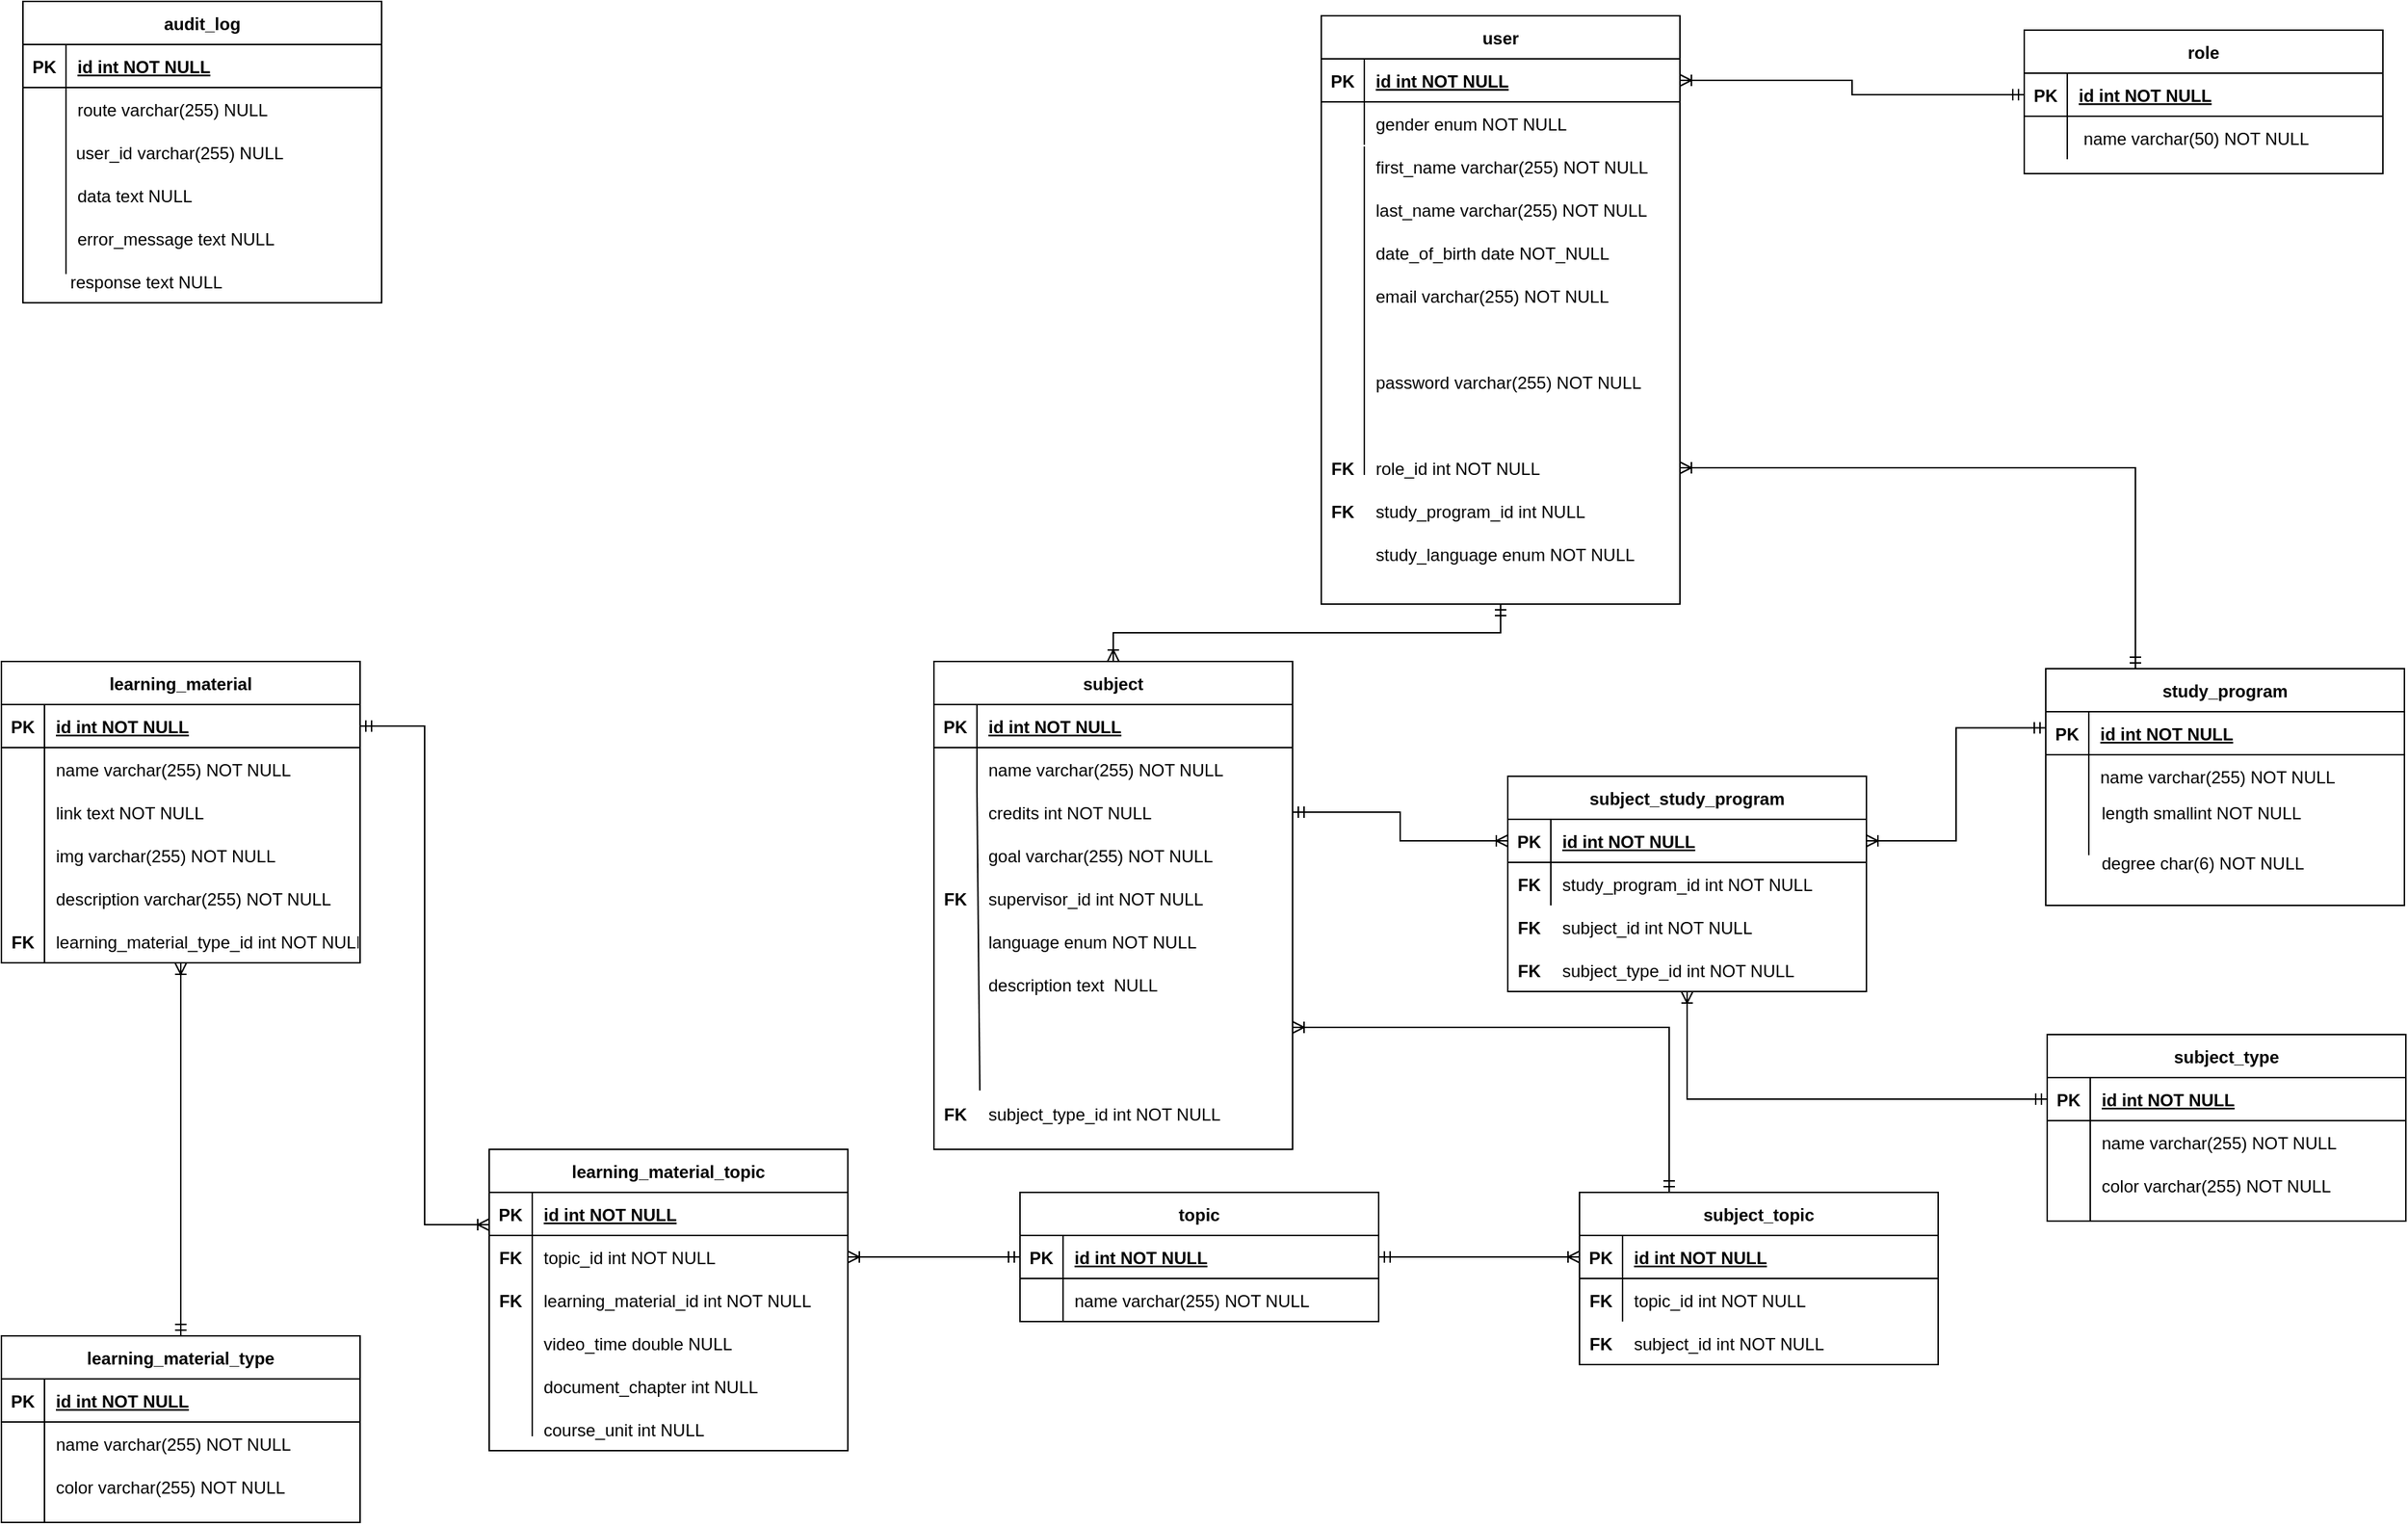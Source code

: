 <mxfile version="20.3.0" type="device" pages="6"><diagram id="R2lEEEUBdFMjLlhIrx00" name="ERD-Model Diagram"><mxGraphModel dx="2036" dy="725" grid="1" gridSize="10" guides="1" tooltips="1" connect="1" arrows="1" fold="1" page="1" pageScale="1" pageWidth="850" pageHeight="1100" math="0" shadow="0" extFonts="Permanent Marker^https://fonts.googleapis.com/css?family=Permanent+Marker"><root><mxCell id="0"/><mxCell id="1" parent="0"/><mxCell id="C-vyLk0tnHw3VtMMgP7b-2" value="role" style="shape=table;startSize=30;container=1;collapsible=1;childLayout=tableLayout;fixedRows=1;rowLines=0;fontStyle=1;align=center;resizeLast=1;" parent="1" vertex="1"><mxGeometry x="570" y="40" width="250" height="100" as="geometry"/></mxCell><mxCell id="C-vyLk0tnHw3VtMMgP7b-3" value="" style="shape=partialRectangle;collapsible=0;dropTarget=0;pointerEvents=0;fillColor=none;points=[[0,0.5],[1,0.5]];portConstraint=eastwest;top=0;left=0;right=0;bottom=1;" parent="C-vyLk0tnHw3VtMMgP7b-2" vertex="1"><mxGeometry y="30" width="250" height="30" as="geometry"/></mxCell><mxCell id="C-vyLk0tnHw3VtMMgP7b-4" value="PK" style="shape=partialRectangle;overflow=hidden;connectable=0;fillColor=none;top=0;left=0;bottom=0;right=0;fontStyle=1;" parent="C-vyLk0tnHw3VtMMgP7b-3" vertex="1"><mxGeometry width="30" height="30" as="geometry"><mxRectangle width="30" height="30" as="alternateBounds"/></mxGeometry></mxCell><mxCell id="C-vyLk0tnHw3VtMMgP7b-5" value="id int NOT NULL " style="shape=partialRectangle;overflow=hidden;connectable=0;fillColor=none;top=0;left=0;bottom=0;right=0;align=left;spacingLeft=6;fontStyle=5;" parent="C-vyLk0tnHw3VtMMgP7b-3" vertex="1"><mxGeometry x="30" width="220" height="30" as="geometry"><mxRectangle width="220" height="30" as="alternateBounds"/></mxGeometry></mxCell><mxCell id="C-vyLk0tnHw3VtMMgP7b-9" value="" style="shape=partialRectangle;collapsible=0;dropTarget=0;pointerEvents=0;fillColor=none;points=[[0,0.5],[1,0.5]];portConstraint=eastwest;top=0;left=0;right=0;bottom=0;" parent="C-vyLk0tnHw3VtMMgP7b-2" vertex="1"><mxGeometry y="60" width="250" height="30" as="geometry"/></mxCell><mxCell id="C-vyLk0tnHw3VtMMgP7b-10" value="" style="shape=partialRectangle;overflow=hidden;connectable=0;fillColor=none;top=0;left=0;bottom=0;right=0;" parent="C-vyLk0tnHw3VtMMgP7b-9" vertex="1"><mxGeometry width="30" height="30" as="geometry"><mxRectangle width="30" height="30" as="alternateBounds"/></mxGeometry></mxCell><mxCell id="C-vyLk0tnHw3VtMMgP7b-11" value=" name varchar(50) NOT NULL" style="shape=partialRectangle;overflow=hidden;connectable=0;fillColor=none;top=0;left=0;bottom=0;right=0;align=left;spacingLeft=6;" parent="C-vyLk0tnHw3VtMMgP7b-9" vertex="1"><mxGeometry x="30" width="220" height="30" as="geometry"><mxRectangle width="220" height="30" as="alternateBounds"/></mxGeometry></mxCell><mxCell id="C-vyLk0tnHw3VtMMgP7b-23" value="user" style="shape=table;startSize=30;container=1;collapsible=1;childLayout=tableLayout;fixedRows=1;rowLines=0;fontStyle=1;align=center;resizeLast=1;" parent="1" vertex="1"><mxGeometry x="80" y="30" width="250" height="410" as="geometry"><mxRectangle x="120" y="120" width="70" height="30" as="alternateBounds"/></mxGeometry></mxCell><mxCell id="C-vyLk0tnHw3VtMMgP7b-24" value="" style="shape=partialRectangle;collapsible=0;dropTarget=0;pointerEvents=0;fillColor=none;points=[[0,0.5],[1,0.5]];portConstraint=eastwest;top=0;left=0;right=0;bottom=1;" parent="C-vyLk0tnHw3VtMMgP7b-23" vertex="1"><mxGeometry y="30" width="250" height="30" as="geometry"/></mxCell><mxCell id="C-vyLk0tnHw3VtMMgP7b-25" value="PK" style="shape=partialRectangle;overflow=hidden;connectable=0;fillColor=none;top=0;left=0;bottom=0;right=0;fontStyle=1;" parent="C-vyLk0tnHw3VtMMgP7b-24" vertex="1"><mxGeometry width="30" height="30" as="geometry"><mxRectangle width="30" height="30" as="alternateBounds"/></mxGeometry></mxCell><mxCell id="C-vyLk0tnHw3VtMMgP7b-26" value="id int NOT NULL " style="shape=partialRectangle;overflow=hidden;connectable=0;fillColor=none;top=0;left=0;bottom=0;right=0;align=left;spacingLeft=6;fontStyle=5;" parent="C-vyLk0tnHw3VtMMgP7b-24" vertex="1"><mxGeometry x="30" width="220" height="30" as="geometry"><mxRectangle width="220" height="30" as="alternateBounds"/></mxGeometry></mxCell><mxCell id="C-vyLk0tnHw3VtMMgP7b-27" value="" style="shape=partialRectangle;collapsible=0;dropTarget=0;pointerEvents=0;fillColor=none;points=[[0,0.5],[1,0.5]];portConstraint=eastwest;top=0;left=0;right=0;bottom=0;" parent="C-vyLk0tnHw3VtMMgP7b-23" vertex="1"><mxGeometry y="60" width="250" height="30" as="geometry"/></mxCell><mxCell id="C-vyLk0tnHw3VtMMgP7b-28" value="" style="shape=partialRectangle;overflow=hidden;connectable=0;fillColor=none;top=0;left=0;bottom=0;right=0;" parent="C-vyLk0tnHw3VtMMgP7b-27" vertex="1"><mxGeometry width="30" height="30" as="geometry"><mxRectangle width="30" height="30" as="alternateBounds"/></mxGeometry></mxCell><mxCell id="C-vyLk0tnHw3VtMMgP7b-29" value="gender enum NOT NULL" style="shape=partialRectangle;overflow=hidden;connectable=0;fillColor=none;top=0;left=0;bottom=0;right=0;align=left;spacingLeft=6;" parent="C-vyLk0tnHw3VtMMgP7b-27" vertex="1"><mxGeometry x="30" width="220" height="30" as="geometry"><mxRectangle width="220" height="30" as="alternateBounds"/></mxGeometry></mxCell><mxCell id="KZ5zGH7iLhc255f0coal-6" value="" style="endArrow=none;html=1;rounded=0;entryX=0.12;entryY=1.033;entryDx=0;entryDy=0;entryPerimeter=0;" parent="1" target="C-vyLk0tnHw3VtMMgP7b-27" edge="1"><mxGeometry width="50" height="50" relative="1" as="geometry"><mxPoint x="110" y="350" as="sourcePoint"/><mxPoint x="180" y="190" as="targetPoint"/></mxGeometry></mxCell><mxCell id="KZ5zGH7iLhc255f0coal-7" value="" style="shape=partialRectangle;collapsible=0;dropTarget=0;pointerEvents=0;fillColor=none;points=[[0,0.5],[1,0.5]];portConstraint=eastwest;top=0;left=0;right=0;bottom=0;" parent="1" vertex="1"><mxGeometry x="80" y="120" width="250" height="30" as="geometry"/></mxCell><mxCell id="KZ5zGH7iLhc255f0coal-8" value="" style="shape=partialRectangle;overflow=hidden;connectable=0;fillColor=none;top=0;left=0;bottom=0;right=0;" parent="KZ5zGH7iLhc255f0coal-7" vertex="1"><mxGeometry width="30" height="30" as="geometry"><mxRectangle width="30" height="30" as="alternateBounds"/></mxGeometry></mxCell><mxCell id="KZ5zGH7iLhc255f0coal-9" value="first_name varchar(255) NOT NULL" style="shape=partialRectangle;overflow=hidden;connectable=0;fillColor=none;top=0;left=0;bottom=0;right=0;align=left;spacingLeft=6;" parent="KZ5zGH7iLhc255f0coal-7" vertex="1"><mxGeometry x="30" width="220" height="30" as="geometry"><mxRectangle width="220" height="30" as="alternateBounds"/></mxGeometry></mxCell><mxCell id="KZ5zGH7iLhc255f0coal-10" value="" style="shape=partialRectangle;collapsible=0;dropTarget=0;pointerEvents=0;fillColor=none;points=[[0,0.5],[1,0.5]];portConstraint=eastwest;top=0;left=0;right=0;bottom=0;" parent="1" vertex="1"><mxGeometry x="80" y="150" width="250" height="30" as="geometry"/></mxCell><mxCell id="KZ5zGH7iLhc255f0coal-11" value="" style="shape=partialRectangle;overflow=hidden;connectable=0;fillColor=none;top=0;left=0;bottom=0;right=0;" parent="KZ5zGH7iLhc255f0coal-10" vertex="1"><mxGeometry width="30" height="30" as="geometry"><mxRectangle width="30" height="30" as="alternateBounds"/></mxGeometry></mxCell><mxCell id="KZ5zGH7iLhc255f0coal-12" value="last_name varchar(255) NOT NULL" style="shape=partialRectangle;overflow=hidden;connectable=0;fillColor=none;top=0;left=0;bottom=0;right=0;align=left;spacingLeft=6;" parent="KZ5zGH7iLhc255f0coal-10" vertex="1"><mxGeometry x="30" width="220" height="30" as="geometry"><mxRectangle width="220" height="30" as="alternateBounds"/></mxGeometry></mxCell><mxCell id="KZ5zGH7iLhc255f0coal-13" value="" style="shape=partialRectangle;collapsible=0;dropTarget=0;pointerEvents=0;fillColor=none;points=[[0,0.5],[1,0.5]];portConstraint=eastwest;top=0;left=0;right=0;bottom=0;" parent="1" vertex="1"><mxGeometry x="80" y="180" width="250" height="30" as="geometry"/></mxCell><mxCell id="KZ5zGH7iLhc255f0coal-14" value="" style="shape=partialRectangle;overflow=hidden;connectable=0;fillColor=none;top=0;left=0;bottom=0;right=0;" parent="KZ5zGH7iLhc255f0coal-13" vertex="1"><mxGeometry width="30" height="30" as="geometry"><mxRectangle width="30" height="30" as="alternateBounds"/></mxGeometry></mxCell><mxCell id="KZ5zGH7iLhc255f0coal-15" value="date_of_birth date NOT_NULL" style="shape=partialRectangle;overflow=hidden;connectable=0;fillColor=none;top=0;left=0;bottom=0;right=0;align=left;spacingLeft=6;" parent="KZ5zGH7iLhc255f0coal-13" vertex="1"><mxGeometry x="30" width="220" height="30" as="geometry"><mxRectangle width="220" height="30" as="alternateBounds"/></mxGeometry></mxCell><mxCell id="KZ5zGH7iLhc255f0coal-16" value="" style="shape=partialRectangle;collapsible=0;dropTarget=0;pointerEvents=0;fillColor=none;points=[[0,0.5],[1,0.5]];portConstraint=eastwest;top=0;left=0;right=0;bottom=0;" parent="1" vertex="1"><mxGeometry x="80" y="210" width="250" height="30" as="geometry"/></mxCell><mxCell id="KZ5zGH7iLhc255f0coal-17" value="" style="shape=partialRectangle;overflow=hidden;connectable=0;fillColor=none;top=0;left=0;bottom=0;right=0;" parent="KZ5zGH7iLhc255f0coal-16" vertex="1"><mxGeometry width="30" height="30" as="geometry"><mxRectangle width="30" height="30" as="alternateBounds"/></mxGeometry></mxCell><mxCell id="KZ5zGH7iLhc255f0coal-18" value="email varchar(255) NOT NULL" style="shape=partialRectangle;overflow=hidden;connectable=0;fillColor=none;top=0;left=0;bottom=0;right=0;align=left;spacingLeft=6;" parent="KZ5zGH7iLhc255f0coal-16" vertex="1"><mxGeometry x="30" width="220" height="30" as="geometry"><mxRectangle width="220" height="30" as="alternateBounds"/></mxGeometry></mxCell><mxCell id="KZ5zGH7iLhc255f0coal-29" value="" style="shape=partialRectangle;collapsible=0;dropTarget=0;pointerEvents=0;fillColor=none;points=[[0,0.5],[1,0.5]];portConstraint=eastwest;top=0;left=0;right=0;bottom=0;" parent="1" vertex="1"><mxGeometry x="80" y="330" width="250" height="30" as="geometry"/></mxCell><mxCell id="KZ5zGH7iLhc255f0coal-30" value="" style="shape=partialRectangle;overflow=hidden;connectable=0;fillColor=none;top=0;left=0;bottom=0;right=0;" parent="KZ5zGH7iLhc255f0coal-29" vertex="1"><mxGeometry width="30" height="30" as="geometry"><mxRectangle width="30" height="30" as="alternateBounds"/></mxGeometry></mxCell><mxCell id="KZ5zGH7iLhc255f0coal-31" value="role_id int NOT NULL" style="shape=partialRectangle;overflow=hidden;connectable=0;fillColor=none;top=0;left=0;bottom=0;right=0;align=left;spacingLeft=6;" parent="KZ5zGH7iLhc255f0coal-29" vertex="1"><mxGeometry x="30" width="220" height="30" as="geometry"><mxRectangle width="220" height="30" as="alternateBounds"/></mxGeometry></mxCell><mxCell id="KZ5zGH7iLhc255f0coal-32" value="FK" style="shape=partialRectangle;overflow=hidden;connectable=0;fillColor=none;top=0;left=0;bottom=0;right=0;fontStyle=1;" parent="1" vertex="1"><mxGeometry x="80" y="330" width="30" height="30" as="geometry"><mxRectangle width="30" height="30" as="alternateBounds"/></mxGeometry></mxCell><mxCell id="KZ5zGH7iLhc255f0coal-55" value="" style="fontSize=12;html=1;endArrow=ERoneToMany;startArrow=ERmandOne;rounded=0;entryX=1;entryY=0.5;entryDx=0;entryDy=0;exitX=0;exitY=0.5;exitDx=0;exitDy=0;edgeStyle=orthogonalEdgeStyle;" parent="1" source="C-vyLk0tnHw3VtMMgP7b-3" target="C-vyLk0tnHw3VtMMgP7b-24" edge="1"><mxGeometry width="100" height="100" relative="1" as="geometry"><mxPoint x="-220" y="-60" as="sourcePoint"/><mxPoint x="-120" y="-160" as="targetPoint"/></mxGeometry></mxCell><mxCell id="KZ5zGH7iLhc255f0coal-57" value="learning_material" style="shape=table;startSize=30;container=1;collapsible=1;childLayout=tableLayout;fixedRows=1;rowLines=0;fontStyle=1;align=center;resizeLast=1;" parent="1" vertex="1"><mxGeometry x="-840" y="480" width="250" height="210" as="geometry"><mxRectangle x="120" y="120" width="70" height="30" as="alternateBounds"/></mxGeometry></mxCell><mxCell id="KZ5zGH7iLhc255f0coal-58" value="" style="shape=partialRectangle;collapsible=0;dropTarget=0;pointerEvents=0;fillColor=none;points=[[0,0.5],[1,0.5]];portConstraint=eastwest;top=0;left=0;right=0;bottom=1;" parent="KZ5zGH7iLhc255f0coal-57" vertex="1"><mxGeometry y="30" width="250" height="30" as="geometry"/></mxCell><mxCell id="KZ5zGH7iLhc255f0coal-59" value="PK" style="shape=partialRectangle;overflow=hidden;connectable=0;fillColor=none;top=0;left=0;bottom=0;right=0;fontStyle=1;" parent="KZ5zGH7iLhc255f0coal-58" vertex="1"><mxGeometry width="30" height="30" as="geometry"><mxRectangle width="30" height="30" as="alternateBounds"/></mxGeometry></mxCell><mxCell id="KZ5zGH7iLhc255f0coal-60" value="id int NOT NULL " style="shape=partialRectangle;overflow=hidden;connectable=0;fillColor=none;top=0;left=0;bottom=0;right=0;align=left;spacingLeft=6;fontStyle=5;" parent="KZ5zGH7iLhc255f0coal-58" vertex="1"><mxGeometry x="30" width="220" height="30" as="geometry"><mxRectangle width="220" height="30" as="alternateBounds"/></mxGeometry></mxCell><mxCell id="KZ5zGH7iLhc255f0coal-61" value="" style="shape=partialRectangle;collapsible=0;dropTarget=0;pointerEvents=0;fillColor=none;points=[[0,0.5],[1,0.5]];portConstraint=eastwest;top=0;left=0;right=0;bottom=0;" parent="KZ5zGH7iLhc255f0coal-57" vertex="1"><mxGeometry y="60" width="250" height="30" as="geometry"/></mxCell><mxCell id="KZ5zGH7iLhc255f0coal-62" value="" style="shape=partialRectangle;overflow=hidden;connectable=0;fillColor=none;top=0;left=0;bottom=0;right=0;" parent="KZ5zGH7iLhc255f0coal-61" vertex="1"><mxGeometry width="30" height="30" as="geometry"><mxRectangle width="30" height="30" as="alternateBounds"/></mxGeometry></mxCell><mxCell id="KZ5zGH7iLhc255f0coal-63" value="name varchar(255) NOT NULL" style="shape=partialRectangle;overflow=hidden;connectable=0;fillColor=none;top=0;left=0;bottom=0;right=0;align=left;spacingLeft=6;" parent="KZ5zGH7iLhc255f0coal-61" vertex="1"><mxGeometry x="30" width="220" height="30" as="geometry"><mxRectangle width="220" height="30" as="alternateBounds"/></mxGeometry></mxCell><mxCell id="Ywf8MJIRiQ3daVE9OGnJ-7" style="shape=partialRectangle;collapsible=0;dropTarget=0;pointerEvents=0;fillColor=none;points=[[0,0.5],[1,0.5]];portConstraint=eastwest;top=0;left=0;right=0;bottom=0;" vertex="1" parent="KZ5zGH7iLhc255f0coal-57"><mxGeometry y="90" width="250" height="30" as="geometry"/></mxCell><mxCell id="Ywf8MJIRiQ3daVE9OGnJ-8" style="shape=partialRectangle;overflow=hidden;connectable=0;fillColor=none;top=0;left=0;bottom=0;right=0;" vertex="1" parent="Ywf8MJIRiQ3daVE9OGnJ-7"><mxGeometry width="30" height="30" as="geometry"><mxRectangle width="30" height="30" as="alternateBounds"/></mxGeometry></mxCell><mxCell id="Ywf8MJIRiQ3daVE9OGnJ-9" style="shape=partialRectangle;overflow=hidden;connectable=0;fillColor=none;top=0;left=0;bottom=0;right=0;align=left;spacingLeft=6;" vertex="1" parent="Ywf8MJIRiQ3daVE9OGnJ-7"><mxGeometry x="30" width="220" height="30" as="geometry"><mxRectangle width="220" height="30" as="alternateBounds"/></mxGeometry></mxCell><mxCell id="Ywf8MJIRiQ3daVE9OGnJ-10" style="shape=partialRectangle;collapsible=0;dropTarget=0;pointerEvents=0;fillColor=none;points=[[0,0.5],[1,0.5]];portConstraint=eastwest;top=0;left=0;right=0;bottom=0;" vertex="1" parent="KZ5zGH7iLhc255f0coal-57"><mxGeometry y="120" width="250" height="30" as="geometry"/></mxCell><mxCell id="Ywf8MJIRiQ3daVE9OGnJ-11" style="shape=partialRectangle;overflow=hidden;connectable=0;fillColor=none;top=0;left=0;bottom=0;right=0;" vertex="1" parent="Ywf8MJIRiQ3daVE9OGnJ-10"><mxGeometry width="30" height="30" as="geometry"><mxRectangle width="30" height="30" as="alternateBounds"/></mxGeometry></mxCell><mxCell id="Ywf8MJIRiQ3daVE9OGnJ-12" style="shape=partialRectangle;overflow=hidden;connectable=0;fillColor=none;top=0;left=0;bottom=0;right=0;align=left;spacingLeft=6;" vertex="1" parent="Ywf8MJIRiQ3daVE9OGnJ-10"><mxGeometry x="30" width="220" height="30" as="geometry"><mxRectangle width="220" height="30" as="alternateBounds"/></mxGeometry></mxCell><mxCell id="KZ5zGH7iLhc255f0coal-64" value="learning_material_type" style="shape=table;startSize=30;container=1;collapsible=1;childLayout=tableLayout;fixedRows=1;rowLines=0;fontStyle=1;align=center;resizeLast=1;" parent="1" vertex="1"><mxGeometry x="-840" y="950" width="250" height="130" as="geometry"><mxRectangle x="120" y="120" width="70" height="30" as="alternateBounds"/></mxGeometry></mxCell><mxCell id="KZ5zGH7iLhc255f0coal-65" value="" style="shape=partialRectangle;collapsible=0;dropTarget=0;pointerEvents=0;fillColor=none;points=[[0,0.5],[1,0.5]];portConstraint=eastwest;top=0;left=0;right=0;bottom=1;" parent="KZ5zGH7iLhc255f0coal-64" vertex="1"><mxGeometry y="30" width="250" height="30" as="geometry"/></mxCell><mxCell id="KZ5zGH7iLhc255f0coal-66" value="PK" style="shape=partialRectangle;overflow=hidden;connectable=0;fillColor=none;top=0;left=0;bottom=0;right=0;fontStyle=1;" parent="KZ5zGH7iLhc255f0coal-65" vertex="1"><mxGeometry width="30" height="30" as="geometry"><mxRectangle width="30" height="30" as="alternateBounds"/></mxGeometry></mxCell><mxCell id="KZ5zGH7iLhc255f0coal-67" value="id int NOT NULL " style="shape=partialRectangle;overflow=hidden;connectable=0;fillColor=none;top=0;left=0;bottom=0;right=0;align=left;spacingLeft=6;fontStyle=5;" parent="KZ5zGH7iLhc255f0coal-65" vertex="1"><mxGeometry x="30" width="220" height="30" as="geometry"><mxRectangle width="220" height="30" as="alternateBounds"/></mxGeometry></mxCell><mxCell id="KZ5zGH7iLhc255f0coal-68" value="" style="shape=partialRectangle;collapsible=0;dropTarget=0;pointerEvents=0;fillColor=none;points=[[0,0.5],[1,0.5]];portConstraint=eastwest;top=0;left=0;right=0;bottom=0;" parent="KZ5zGH7iLhc255f0coal-64" vertex="1"><mxGeometry y="60" width="250" height="30" as="geometry"/></mxCell><mxCell id="KZ5zGH7iLhc255f0coal-69" value="" style="shape=partialRectangle;overflow=hidden;connectable=0;fillColor=none;top=0;left=0;bottom=0;right=0;" parent="KZ5zGH7iLhc255f0coal-68" vertex="1"><mxGeometry width="30" height="30" as="geometry"><mxRectangle width="30" height="30" as="alternateBounds"/></mxGeometry></mxCell><mxCell id="KZ5zGH7iLhc255f0coal-70" value="name varchar(255) NOT NULL" style="shape=partialRectangle;overflow=hidden;connectable=0;fillColor=none;top=0;left=0;bottom=0;right=0;align=left;spacingLeft=6;" parent="KZ5zGH7iLhc255f0coal-68" vertex="1"><mxGeometry x="30" width="220" height="30" as="geometry"><mxRectangle width="220" height="30" as="alternateBounds"/></mxGeometry></mxCell><mxCell id="KZ5zGH7iLhc255f0coal-71" value="" style="shape=partialRectangle;collapsible=0;dropTarget=0;pointerEvents=0;fillColor=none;points=[[0,0.5],[1,0.5]];portConstraint=eastwest;top=0;left=0;right=0;bottom=0;" parent="1" vertex="1"><mxGeometry x="-840" y="570" width="250" height="30" as="geometry"/></mxCell><mxCell id="KZ5zGH7iLhc255f0coal-72" value="" style="shape=partialRectangle;overflow=hidden;connectable=0;fillColor=none;top=0;left=0;bottom=0;right=0;" parent="KZ5zGH7iLhc255f0coal-71" vertex="1"><mxGeometry width="30" height="30" as="geometry"><mxRectangle width="30" height="30" as="alternateBounds"/></mxGeometry></mxCell><mxCell id="KZ5zGH7iLhc255f0coal-73" value="link text NOT NULL" style="shape=partialRectangle;overflow=hidden;connectable=0;fillColor=none;top=0;left=0;bottom=0;right=0;align=left;spacingLeft=6;" parent="KZ5zGH7iLhc255f0coal-71" vertex="1"><mxGeometry x="30" width="220" height="30" as="geometry"><mxRectangle width="220" height="30" as="alternateBounds"/></mxGeometry></mxCell><mxCell id="KZ5zGH7iLhc255f0coal-74" value="" style="shape=partialRectangle;collapsible=0;dropTarget=0;pointerEvents=0;fillColor=none;points=[[0,0.5],[1,0.5]];portConstraint=eastwest;top=0;left=0;right=0;bottom=0;" parent="1" vertex="1"><mxGeometry x="-840" y="660" width="250" height="30" as="geometry"/></mxCell><mxCell id="KZ5zGH7iLhc255f0coal-75" value="" style="shape=partialRectangle;overflow=hidden;connectable=0;fillColor=none;top=0;left=0;bottom=0;right=0;" parent="KZ5zGH7iLhc255f0coal-74" vertex="1"><mxGeometry width="30" height="30" as="geometry"><mxRectangle width="30" height="30" as="alternateBounds"/></mxGeometry></mxCell><mxCell id="KZ5zGH7iLhc255f0coal-76" value="learning_material_type_id int NOT NULL" style="shape=partialRectangle;overflow=hidden;connectable=0;fillColor=none;top=0;left=0;bottom=0;right=0;align=left;spacingLeft=6;" parent="KZ5zGH7iLhc255f0coal-74" vertex="1"><mxGeometry x="30" width="220" height="30" as="geometry"><mxRectangle width="220" height="30" as="alternateBounds"/></mxGeometry></mxCell><mxCell id="KZ5zGH7iLhc255f0coal-80" value="" style="endArrow=none;html=1;rounded=0;" parent="1" edge="1"><mxGeometry width="50" height="50" relative="1" as="geometry"><mxPoint x="-810" y="690" as="sourcePoint"/><mxPoint x="-810" y="570" as="targetPoint"/></mxGeometry></mxCell><mxCell id="KZ5zGH7iLhc255f0coal-81" value="FK" style="shape=partialRectangle;overflow=hidden;connectable=0;fillColor=none;top=0;left=0;bottom=0;right=0;fontStyle=1;" parent="1" vertex="1"><mxGeometry x="-840" y="660" width="30" height="30" as="geometry"><mxRectangle width="30" height="30" as="alternateBounds"/></mxGeometry></mxCell><mxCell id="KZ5zGH7iLhc255f0coal-83" value="" style="fontSize=12;html=1;endArrow=ERoneToMany;startArrow=ERmandOne;rounded=0;entryX=0.5;entryY=1;entryDx=0;entryDy=0;edgeStyle=orthogonalEdgeStyle;" parent="1" source="KZ5zGH7iLhc255f0coal-64" target="KZ5zGH7iLhc255f0coal-57" edge="1"><mxGeometry width="100" height="100" relative="1" as="geometry"><mxPoint x="-425" y="750" as="sourcePoint"/><mxPoint x="-145" y="750" as="targetPoint"/></mxGeometry></mxCell><mxCell id="KZ5zGH7iLhc255f0coal-94" value="color varchar(255) NOT NULL" style="shape=partialRectangle;overflow=hidden;connectable=0;fillColor=none;top=0;left=0;bottom=0;right=0;align=left;spacingLeft=6;" parent="1" vertex="1"><mxGeometry x="-810" y="1040" width="220" height="30" as="geometry"><mxRectangle width="220" height="30" as="alternateBounds"/></mxGeometry></mxCell><mxCell id="KZ5zGH7iLhc255f0coal-95" value="" style="endArrow=none;html=1;rounded=0;" parent="1" edge="1"><mxGeometry width="50" height="50" relative="1" as="geometry"><mxPoint x="-810" y="1080" as="sourcePoint"/><mxPoint x="-810" y="1040" as="targetPoint"/></mxGeometry></mxCell><mxCell id="KZ5zGH7iLhc255f0coal-116" value="subject" style="shape=table;startSize=30;container=1;collapsible=1;childLayout=tableLayout;fixedRows=1;rowLines=0;fontStyle=1;align=center;resizeLast=1;" parent="1" vertex="1"><mxGeometry x="-190" y="480" width="250" height="340" as="geometry"><mxRectangle x="120" y="120" width="70" height="30" as="alternateBounds"/></mxGeometry></mxCell><mxCell id="KZ5zGH7iLhc255f0coal-117" value="" style="shape=partialRectangle;collapsible=0;dropTarget=0;pointerEvents=0;fillColor=none;points=[[0,0.5],[1,0.5]];portConstraint=eastwest;top=0;left=0;right=0;bottom=1;" parent="KZ5zGH7iLhc255f0coal-116" vertex="1"><mxGeometry y="30" width="250" height="30" as="geometry"/></mxCell><mxCell id="KZ5zGH7iLhc255f0coal-118" value="PK" style="shape=partialRectangle;overflow=hidden;connectable=0;fillColor=none;top=0;left=0;bottom=0;right=0;fontStyle=1;" parent="KZ5zGH7iLhc255f0coal-117" vertex="1"><mxGeometry width="30" height="30" as="geometry"><mxRectangle width="30" height="30" as="alternateBounds"/></mxGeometry></mxCell><mxCell id="KZ5zGH7iLhc255f0coal-119" value="id int NOT NULL " style="shape=partialRectangle;overflow=hidden;connectable=0;fillColor=none;top=0;left=0;bottom=0;right=0;align=left;spacingLeft=6;fontStyle=5;" parent="KZ5zGH7iLhc255f0coal-117" vertex="1"><mxGeometry x="30" width="220" height="30" as="geometry"><mxRectangle width="220" height="30" as="alternateBounds"/></mxGeometry></mxCell><mxCell id="KZ5zGH7iLhc255f0coal-120" value="" style="shape=partialRectangle;collapsible=0;dropTarget=0;pointerEvents=0;fillColor=none;points=[[0,0.5],[1,0.5]];portConstraint=eastwest;top=0;left=0;right=0;bottom=0;" parent="KZ5zGH7iLhc255f0coal-116" vertex="1"><mxGeometry y="60" width="250" height="30" as="geometry"/></mxCell><mxCell id="KZ5zGH7iLhc255f0coal-121" value="" style="shape=partialRectangle;overflow=hidden;connectable=0;fillColor=none;top=0;left=0;bottom=0;right=0;" parent="KZ5zGH7iLhc255f0coal-120" vertex="1"><mxGeometry width="30" height="30" as="geometry"><mxRectangle width="30" height="30" as="alternateBounds"/></mxGeometry></mxCell><mxCell id="KZ5zGH7iLhc255f0coal-122" value="name varchar(255) NOT NULL" style="shape=partialRectangle;overflow=hidden;connectable=0;fillColor=none;top=0;left=0;bottom=0;right=0;align=left;spacingLeft=6;" parent="KZ5zGH7iLhc255f0coal-120" vertex="1"><mxGeometry x="30" width="220" height="30" as="geometry"><mxRectangle width="220" height="30" as="alternateBounds"/></mxGeometry></mxCell><mxCell id="KZ5zGH7iLhc255f0coal-123" value="" style="shape=partialRectangle;collapsible=0;dropTarget=0;pointerEvents=0;fillColor=none;points=[[0,0.5],[1,0.5]];portConstraint=eastwest;top=0;left=0;right=0;bottom=0;" parent="1" vertex="1"><mxGeometry x="-190" y="570" width="250" height="30" as="geometry"/></mxCell><mxCell id="KZ5zGH7iLhc255f0coal-124" value="" style="shape=partialRectangle;overflow=hidden;connectable=0;fillColor=none;top=0;left=0;bottom=0;right=0;" parent="KZ5zGH7iLhc255f0coal-123" vertex="1"><mxGeometry width="30" height="30" as="geometry"><mxRectangle width="30" height="30" as="alternateBounds"/></mxGeometry></mxCell><mxCell id="KZ5zGH7iLhc255f0coal-125" value="credits int NOT NULL" style="shape=partialRectangle;overflow=hidden;connectable=0;fillColor=none;top=0;left=0;bottom=0;right=0;align=left;spacingLeft=6;" parent="KZ5zGH7iLhc255f0coal-123" vertex="1"><mxGeometry x="30" width="220" height="30" as="geometry"><mxRectangle width="220" height="30" as="alternateBounds"/></mxGeometry></mxCell><mxCell id="KZ5zGH7iLhc255f0coal-132" value="" style="endArrow=none;html=1;rounded=0;exitX=0.128;exitY=0.967;exitDx=0;exitDy=0;exitPerimeter=0;" parent="1" edge="1"><mxGeometry width="50" height="50" relative="1" as="geometry"><mxPoint x="-158" y="779.01" as="sourcePoint"/><mxPoint x="-160" y="570" as="targetPoint"/></mxGeometry></mxCell><mxCell id="KZ5zGH7iLhc255f0coal-135" value="" style="shape=partialRectangle;collapsible=0;dropTarget=0;pointerEvents=0;fillColor=none;points=[[0,0.5],[1,0.5]];portConstraint=eastwest;top=0;left=0;right=0;bottom=0;" parent="1" vertex="1"><mxGeometry x="-190" y="600" width="250" height="30" as="geometry"/></mxCell><mxCell id="KZ5zGH7iLhc255f0coal-136" value="" style="shape=partialRectangle;overflow=hidden;connectable=0;fillColor=none;top=0;left=0;bottom=0;right=0;" parent="KZ5zGH7iLhc255f0coal-135" vertex="1"><mxGeometry width="30" height="30" as="geometry"><mxRectangle width="30" height="30" as="alternateBounds"/></mxGeometry></mxCell><mxCell id="KZ5zGH7iLhc255f0coal-137" value="goal varchar(255) NOT NULL" style="shape=partialRectangle;overflow=hidden;connectable=0;fillColor=none;top=0;left=0;bottom=0;right=0;align=left;spacingLeft=6;" parent="KZ5zGH7iLhc255f0coal-135" vertex="1"><mxGeometry x="30" width="220" height="30" as="geometry"><mxRectangle width="220" height="30" as="alternateBounds"/></mxGeometry></mxCell><mxCell id="KZ5zGH7iLhc255f0coal-138" value="" style="shape=partialRectangle;collapsible=0;dropTarget=0;pointerEvents=0;fillColor=none;points=[[0,0.5],[1,0.5]];portConstraint=eastwest;top=0;left=0;right=0;bottom=0;" parent="1" vertex="1"><mxGeometry x="-190" y="630" width="250" height="30" as="geometry"/></mxCell><mxCell id="KZ5zGH7iLhc255f0coal-139" value="" style="shape=partialRectangle;overflow=hidden;connectable=0;fillColor=none;top=0;left=0;bottom=0;right=0;" parent="KZ5zGH7iLhc255f0coal-138" vertex="1"><mxGeometry width="30" height="30" as="geometry"><mxRectangle width="30" height="30" as="alternateBounds"/></mxGeometry></mxCell><mxCell id="KZ5zGH7iLhc255f0coal-141" value="" style="shape=partialRectangle;collapsible=0;dropTarget=0;pointerEvents=0;fillColor=none;points=[[0,0.5],[1,0.5]];portConstraint=eastwest;top=0;left=0;right=0;bottom=0;" parent="1" vertex="1"><mxGeometry x="-190" y="660" width="250" height="30" as="geometry"/></mxCell><mxCell id="KZ5zGH7iLhc255f0coal-142" value="" style="shape=partialRectangle;overflow=hidden;connectable=0;fillColor=none;top=0;left=0;bottom=0;right=0;" parent="KZ5zGH7iLhc255f0coal-141" vertex="1"><mxGeometry width="30" height="30" as="geometry"><mxRectangle width="30" height="30" as="alternateBounds"/></mxGeometry></mxCell><mxCell id="KZ5zGH7iLhc255f0coal-143" value="language enum NOT NULL" style="shape=partialRectangle;overflow=hidden;connectable=0;fillColor=none;top=0;left=0;bottom=0;right=0;align=left;spacingLeft=6;" parent="KZ5zGH7iLhc255f0coal-141" vertex="1"><mxGeometry x="30" width="220" height="30" as="geometry"><mxRectangle width="220" height="30" as="alternateBounds"/></mxGeometry></mxCell><mxCell id="KZ5zGH7iLhc255f0coal-144" value="" style="shape=partialRectangle;collapsible=0;dropTarget=0;pointerEvents=0;fillColor=none;points=[[0,0.5],[1,0.5]];portConstraint=eastwest;top=0;left=0;right=0;bottom=0;" parent="1" vertex="1"><mxGeometry x="-190" y="690" width="250" height="30" as="geometry"/></mxCell><mxCell id="KZ5zGH7iLhc255f0coal-145" value="" style="shape=partialRectangle;overflow=hidden;connectable=0;fillColor=none;top=0;left=0;bottom=0;right=0;" parent="KZ5zGH7iLhc255f0coal-144" vertex="1"><mxGeometry width="30" height="30" as="geometry"><mxRectangle width="30" height="30" as="alternateBounds"/></mxGeometry></mxCell><mxCell id="KZ5zGH7iLhc255f0coal-146" value="description text  NULL" style="shape=partialRectangle;overflow=hidden;connectable=0;fillColor=none;top=0;left=0;bottom=0;right=0;align=left;spacingLeft=6;" parent="KZ5zGH7iLhc255f0coal-144" vertex="1"><mxGeometry x="30" width="220" height="30" as="geometry"><mxRectangle width="220" height="30" as="alternateBounds"/></mxGeometry></mxCell><mxCell id="KZ5zGH7iLhc255f0coal-169" value="study_program" style="shape=table;startSize=30;container=1;collapsible=1;childLayout=tableLayout;fixedRows=1;rowLines=0;fontStyle=1;align=center;resizeLast=1;" parent="1" vertex="1"><mxGeometry x="585" y="485" width="250" height="165" as="geometry"><mxRectangle x="120" y="120" width="70" height="30" as="alternateBounds"/></mxGeometry></mxCell><mxCell id="KZ5zGH7iLhc255f0coal-170" value="" style="shape=partialRectangle;collapsible=0;dropTarget=0;pointerEvents=0;fillColor=none;points=[[0,0.5],[1,0.5]];portConstraint=eastwest;top=0;left=0;right=0;bottom=1;" parent="KZ5zGH7iLhc255f0coal-169" vertex="1"><mxGeometry y="30" width="250" height="30" as="geometry"/></mxCell><mxCell id="KZ5zGH7iLhc255f0coal-171" value="PK" style="shape=partialRectangle;overflow=hidden;connectable=0;fillColor=none;top=0;left=0;bottom=0;right=0;fontStyle=1;" parent="KZ5zGH7iLhc255f0coal-170" vertex="1"><mxGeometry width="30" height="30" as="geometry"><mxRectangle width="30" height="30" as="alternateBounds"/></mxGeometry></mxCell><mxCell id="KZ5zGH7iLhc255f0coal-172" value="id int NOT NULL " style="shape=partialRectangle;overflow=hidden;connectable=0;fillColor=none;top=0;left=0;bottom=0;right=0;align=left;spacingLeft=6;fontStyle=5;" parent="KZ5zGH7iLhc255f0coal-170" vertex="1"><mxGeometry x="30" width="220" height="30" as="geometry"><mxRectangle width="220" height="30" as="alternateBounds"/></mxGeometry></mxCell><mxCell id="KZ5zGH7iLhc255f0coal-173" value="" style="shape=partialRectangle;collapsible=0;dropTarget=0;pointerEvents=0;fillColor=none;points=[[0,0.5],[1,0.5]];portConstraint=eastwest;top=0;left=0;right=0;bottom=0;" parent="KZ5zGH7iLhc255f0coal-169" vertex="1"><mxGeometry y="60" width="250" height="30" as="geometry"/></mxCell><mxCell id="KZ5zGH7iLhc255f0coal-174" value="" style="shape=partialRectangle;overflow=hidden;connectable=0;fillColor=none;top=0;left=0;bottom=0;right=0;" parent="KZ5zGH7iLhc255f0coal-173" vertex="1"><mxGeometry width="30" height="30" as="geometry"><mxRectangle width="30" height="30" as="alternateBounds"/></mxGeometry></mxCell><mxCell id="KZ5zGH7iLhc255f0coal-175" value="name varchar(255) NOT NULL" style="shape=partialRectangle;overflow=hidden;connectable=0;fillColor=none;top=0;left=0;bottom=0;right=0;align=left;spacingLeft=6;" parent="KZ5zGH7iLhc255f0coal-173" vertex="1"><mxGeometry x="30" width="220" height="30" as="geometry"><mxRectangle width="220" height="30" as="alternateBounds"/></mxGeometry></mxCell><mxCell id="KZ5zGH7iLhc255f0coal-177" value="" style="endArrow=none;html=1;rounded=0;" parent="1" edge="1"><mxGeometry width="50" height="50" relative="1" as="geometry"><mxPoint x="615" y="615" as="sourcePoint"/><mxPoint x="615" y="575" as="targetPoint"/></mxGeometry></mxCell><mxCell id="KZ5zGH7iLhc255f0coal-184" value="learning_material_topic" style="shape=table;startSize=30;container=1;collapsible=1;childLayout=tableLayout;fixedRows=1;rowLines=0;fontStyle=1;align=center;resizeLast=1;" parent="1" vertex="1"><mxGeometry x="-500" y="820" width="250" height="210" as="geometry"><mxRectangle x="120" y="120" width="70" height="30" as="alternateBounds"/></mxGeometry></mxCell><mxCell id="KZ5zGH7iLhc255f0coal-185" value="" style="shape=partialRectangle;collapsible=0;dropTarget=0;pointerEvents=0;fillColor=none;points=[[0,0.5],[1,0.5]];portConstraint=eastwest;top=0;left=0;right=0;bottom=1;" parent="KZ5zGH7iLhc255f0coal-184" vertex="1"><mxGeometry y="30" width="250" height="30" as="geometry"/></mxCell><mxCell id="KZ5zGH7iLhc255f0coal-186" value="PK" style="shape=partialRectangle;overflow=hidden;connectable=0;fillColor=none;top=0;left=0;bottom=0;right=0;fontStyle=1;" parent="KZ5zGH7iLhc255f0coal-185" vertex="1"><mxGeometry width="30" height="30" as="geometry"><mxRectangle width="30" height="30" as="alternateBounds"/></mxGeometry></mxCell><mxCell id="KZ5zGH7iLhc255f0coal-187" value="id int NOT NULL " style="shape=partialRectangle;overflow=hidden;connectable=0;fillColor=none;top=0;left=0;bottom=0;right=0;align=left;spacingLeft=6;fontStyle=5;" parent="KZ5zGH7iLhc255f0coal-185" vertex="1"><mxGeometry x="30" width="220" height="30" as="geometry"><mxRectangle width="220" height="30" as="alternateBounds"/></mxGeometry></mxCell><mxCell id="KZ5zGH7iLhc255f0coal-188" value="" style="shape=partialRectangle;collapsible=0;dropTarget=0;pointerEvents=0;fillColor=none;points=[[0,0.5],[1,0.5]];portConstraint=eastwest;top=0;left=0;right=0;bottom=0;" parent="KZ5zGH7iLhc255f0coal-184" vertex="1"><mxGeometry y="60" width="250" height="30" as="geometry"/></mxCell><mxCell id="KZ5zGH7iLhc255f0coal-189" value="" style="shape=partialRectangle;overflow=hidden;connectable=0;fillColor=none;top=0;left=0;bottom=0;right=0;" parent="KZ5zGH7iLhc255f0coal-188" vertex="1"><mxGeometry width="30" height="30" as="geometry"><mxRectangle width="30" height="30" as="alternateBounds"/></mxGeometry></mxCell><mxCell id="KZ5zGH7iLhc255f0coal-190" value="topic_id int NOT NULL" style="shape=partialRectangle;overflow=hidden;connectable=0;fillColor=none;top=0;left=0;bottom=0;right=0;align=left;spacingLeft=6;" parent="KZ5zGH7iLhc255f0coal-188" vertex="1"><mxGeometry x="30" width="220" height="30" as="geometry"><mxRectangle width="220" height="30" as="alternateBounds"/></mxGeometry></mxCell><mxCell id="KZ5zGH7iLhc255f0coal-191" value="learning_material_id int NOT NULL" style="shape=partialRectangle;overflow=hidden;connectable=0;fillColor=none;top=0;left=0;bottom=0;right=0;align=left;spacingLeft=6;" parent="1" vertex="1"><mxGeometry x="-470" y="910" width="220" height="30" as="geometry"><mxRectangle width="220" height="30" as="alternateBounds"/></mxGeometry></mxCell><mxCell id="KZ5zGH7iLhc255f0coal-192" value="" style="endArrow=none;html=1;rounded=0;exitX=0.12;exitY=0.667;exitDx=0;exitDy=0;exitPerimeter=0;" parent="1" source="zj42M9-TM6x7YvFqwJFB-16" edge="1"><mxGeometry width="50" height="50" relative="1" as="geometry"><mxPoint x="-470" y="990" as="sourcePoint"/><mxPoint x="-470" y="910" as="targetPoint"/></mxGeometry></mxCell><mxCell id="KZ5zGH7iLhc255f0coal-193" value="FK" style="shape=partialRectangle;overflow=hidden;connectable=0;fillColor=none;top=0;left=0;bottom=0;right=0;fontStyle=1;" parent="1" vertex="1"><mxGeometry x="-500" y="880" width="30" height="30" as="geometry"><mxRectangle width="30" height="30" as="alternateBounds"/></mxGeometry></mxCell><mxCell id="KZ5zGH7iLhc255f0coal-194" value="FK" style="shape=partialRectangle;overflow=hidden;connectable=0;fillColor=none;top=0;left=0;bottom=0;right=0;fontStyle=1;" parent="1" vertex="1"><mxGeometry x="-500" y="910" width="30" height="30" as="geometry"><mxRectangle width="30" height="30" as="alternateBounds"/></mxGeometry></mxCell><mxCell id="KZ5zGH7iLhc255f0coal-195" value="" style="fontSize=12;html=1;endArrow=ERoneToMany;startArrow=ERmandOne;rounded=0;exitX=1;exitY=0.5;exitDx=0;exitDy=0;edgeStyle=orthogonalEdgeStyle;entryX=0;entryY=0.25;entryDx=0;entryDy=0;" parent="1" source="KZ5zGH7iLhc255f0coal-58" target="KZ5zGH7iLhc255f0coal-184" edge="1"><mxGeometry width="100" height="100" relative="1" as="geometry"><mxPoint x="-560" y="520" as="sourcePoint"/><mxPoint x="-370" y="660.0" as="targetPoint"/></mxGeometry></mxCell><mxCell id="KZ5zGH7iLhc255f0coal-196" value="" style="fontSize=12;html=1;endArrow=ERoneToMany;startArrow=ERmandOne;rounded=0;edgeStyle=orthogonalEdgeStyle;entryX=1;entryY=0.5;entryDx=0;entryDy=0;exitX=0;exitY=0.5;exitDx=0;exitDy=0;" parent="1" source="4brUCUnXztBQWHFCsYgK-16" target="KZ5zGH7iLhc255f0coal-188" edge="1"><mxGeometry width="100" height="100" relative="1" as="geometry"><mxPoint x="-150" y="910" as="sourcePoint"/><mxPoint x="-30" y="825" as="targetPoint"/></mxGeometry></mxCell><mxCell id="FBt9m9Mf_0K5ZOwAxwM_-1" value="" style="shape=partialRectangle;collapsible=0;dropTarget=0;pointerEvents=0;fillColor=none;points=[[0,0.5],[1,0.5]];portConstraint=eastwest;top=0;left=0;right=0;bottom=0;" parent="1" vertex="1"><mxGeometry x="80" y="270" width="250" height="30" as="geometry"/></mxCell><mxCell id="FBt9m9Mf_0K5ZOwAxwM_-2" value="" style="shape=partialRectangle;overflow=hidden;connectable=0;fillColor=none;top=0;left=0;bottom=0;right=0;" parent="FBt9m9Mf_0K5ZOwAxwM_-1" vertex="1"><mxGeometry width="30" height="30" as="geometry"><mxRectangle width="30" height="30" as="alternateBounds"/></mxGeometry></mxCell><mxCell id="FBt9m9Mf_0K5ZOwAxwM_-3" value="password varchar(255) NOT NULL" style="shape=partialRectangle;overflow=hidden;connectable=0;fillColor=none;top=0;left=0;bottom=0;right=0;align=left;spacingLeft=6;" parent="FBt9m9Mf_0K5ZOwAxwM_-1" vertex="1"><mxGeometry x="30" width="220" height="30" as="geometry"><mxRectangle width="220" height="30" as="alternateBounds"/></mxGeometry></mxCell><mxCell id="1OUH4AkUPFqJOYqiH_gb-1" value="" style="shape=partialRectangle;collapsible=0;dropTarget=0;pointerEvents=0;fillColor=none;points=[[0,0.5],[1,0.5]];portConstraint=eastwest;top=0;left=0;right=0;bottom=0;" parent="1" vertex="1"><mxGeometry x="80" y="360" width="250" height="30" as="geometry"/></mxCell><mxCell id="1OUH4AkUPFqJOYqiH_gb-2" value="" style="shape=partialRectangle;overflow=hidden;connectable=0;fillColor=none;top=0;left=0;bottom=0;right=0;" parent="1OUH4AkUPFqJOYqiH_gb-1" vertex="1"><mxGeometry width="30" height="30" as="geometry"><mxRectangle width="30" height="30" as="alternateBounds"/></mxGeometry></mxCell><mxCell id="1OUH4AkUPFqJOYqiH_gb-3" value="study_program_id int NULL" style="shape=partialRectangle;overflow=hidden;connectable=0;fillColor=none;top=0;left=0;bottom=0;right=0;align=left;spacingLeft=6;" parent="1OUH4AkUPFqJOYqiH_gb-1" vertex="1"><mxGeometry x="30" width="220" height="30" as="geometry"><mxRectangle width="220" height="30" as="alternateBounds"/></mxGeometry></mxCell><mxCell id="1OUH4AkUPFqJOYqiH_gb-4" value="FK" style="shape=partialRectangle;overflow=hidden;connectable=0;fillColor=none;top=0;left=0;bottom=0;right=0;fontStyle=1;" parent="1" vertex="1"><mxGeometry x="80" y="360" width="30" height="30" as="geometry"><mxRectangle width="30" height="30" as="alternateBounds"/></mxGeometry></mxCell><mxCell id="PsfF5rUiV6sVckunc1MF-1" value="audit_log" style="shape=table;startSize=30;container=1;collapsible=1;childLayout=tableLayout;fixedRows=1;rowLines=0;fontStyle=1;align=center;resizeLast=1;" parent="1" vertex="1"><mxGeometry x="-825" y="20" width="250" height="210" as="geometry"><mxRectangle x="120" y="120" width="70" height="30" as="alternateBounds"/></mxGeometry></mxCell><mxCell id="PsfF5rUiV6sVckunc1MF-2" value="" style="shape=partialRectangle;collapsible=0;dropTarget=0;pointerEvents=0;fillColor=none;points=[[0,0.5],[1,0.5]];portConstraint=eastwest;top=0;left=0;right=0;bottom=1;" parent="PsfF5rUiV6sVckunc1MF-1" vertex="1"><mxGeometry y="30" width="250" height="30" as="geometry"/></mxCell><mxCell id="PsfF5rUiV6sVckunc1MF-3" value="PK" style="shape=partialRectangle;overflow=hidden;connectable=0;fillColor=none;top=0;left=0;bottom=0;right=0;fontStyle=1;" parent="PsfF5rUiV6sVckunc1MF-2" vertex="1"><mxGeometry width="30" height="30" as="geometry"><mxRectangle width="30" height="30" as="alternateBounds"/></mxGeometry></mxCell><mxCell id="PsfF5rUiV6sVckunc1MF-4" value="id int NOT NULL " style="shape=partialRectangle;overflow=hidden;connectable=0;fillColor=none;top=0;left=0;bottom=0;right=0;align=left;spacingLeft=6;fontStyle=5;" parent="PsfF5rUiV6sVckunc1MF-2" vertex="1"><mxGeometry x="30" width="220" height="30" as="geometry"><mxRectangle width="220" height="30" as="alternateBounds"/></mxGeometry></mxCell><mxCell id="PsfF5rUiV6sVckunc1MF-5" value="" style="shape=partialRectangle;collapsible=0;dropTarget=0;pointerEvents=0;fillColor=none;points=[[0,0.5],[1,0.5]];portConstraint=eastwest;top=0;left=0;right=0;bottom=0;" parent="PsfF5rUiV6sVckunc1MF-1" vertex="1"><mxGeometry y="60" width="250" height="30" as="geometry"/></mxCell><mxCell id="PsfF5rUiV6sVckunc1MF-6" value="" style="shape=partialRectangle;overflow=hidden;connectable=0;fillColor=none;top=0;left=0;bottom=0;right=0;" parent="PsfF5rUiV6sVckunc1MF-5" vertex="1"><mxGeometry width="30" height="30" as="geometry"><mxRectangle width="30" height="30" as="alternateBounds"/></mxGeometry></mxCell><mxCell id="PsfF5rUiV6sVckunc1MF-7" value="route varchar(255) NULL" style="shape=partialRectangle;overflow=hidden;connectable=0;fillColor=none;top=0;left=0;bottom=0;right=0;align=left;spacingLeft=6;" parent="PsfF5rUiV6sVckunc1MF-5" vertex="1"><mxGeometry x="30" width="220" height="30" as="geometry"><mxRectangle width="220" height="30" as="alternateBounds"/></mxGeometry></mxCell><mxCell id="PsfF5rUiV6sVckunc1MF-11" value="" style="endArrow=none;html=1;rounded=0;entryX=0.12;entryY=0.991;entryDx=0;entryDy=0;entryPerimeter=0;" parent="1" target="PsfF5rUiV6sVckunc1MF-5" edge="1"><mxGeometry width="50" height="50" relative="1" as="geometry"><mxPoint x="-795" y="210" as="sourcePoint"/><mxPoint x="-795" y="110" as="targetPoint"/></mxGeometry></mxCell><mxCell id="zj42M9-TM6x7YvFqwJFB-13" value="" style="shape=partialRectangle;collapsible=0;dropTarget=0;pointerEvents=0;fillColor=none;points=[[0,0.5],[1,0.5]];portConstraint=eastwest;top=0;left=0;right=0;bottom=0;" parent="1" vertex="1"><mxGeometry x="-500" y="940" width="250" height="30" as="geometry"/></mxCell><mxCell id="zj42M9-TM6x7YvFqwJFB-14" value="" style="shape=partialRectangle;overflow=hidden;connectable=0;fillColor=none;top=0;left=0;bottom=0;right=0;" parent="zj42M9-TM6x7YvFqwJFB-13" vertex="1"><mxGeometry width="30" height="30" as="geometry"><mxRectangle width="30" height="30" as="alternateBounds"/></mxGeometry></mxCell><mxCell id="zj42M9-TM6x7YvFqwJFB-15" value="video_time double NULL" style="shape=partialRectangle;overflow=hidden;connectable=0;fillColor=none;top=0;left=0;bottom=0;right=0;align=left;spacingLeft=6;" parent="zj42M9-TM6x7YvFqwJFB-13" vertex="1"><mxGeometry x="30" width="220" height="30" as="geometry"><mxRectangle width="220" height="30" as="alternateBounds"/></mxGeometry></mxCell><mxCell id="zj42M9-TM6x7YvFqwJFB-16" value="" style="shape=partialRectangle;collapsible=0;dropTarget=0;pointerEvents=0;fillColor=none;points=[[0,0.5],[1,0.5]];portConstraint=eastwest;top=0;left=0;right=0;bottom=0;" parent="1" vertex="1"><mxGeometry x="-500" y="1000" width="250" height="30" as="geometry"/></mxCell><mxCell id="zj42M9-TM6x7YvFqwJFB-17" value="" style="shape=partialRectangle;overflow=hidden;connectable=0;fillColor=none;top=0;left=0;bottom=0;right=0;" parent="zj42M9-TM6x7YvFqwJFB-16" vertex="1"><mxGeometry width="30" height="30" as="geometry"><mxRectangle width="30" height="30" as="alternateBounds"/></mxGeometry></mxCell><mxCell id="zj42M9-TM6x7YvFqwJFB-18" value="course_unit int NULL" style="shape=partialRectangle;overflow=hidden;connectable=0;fillColor=none;top=0;left=0;bottom=0;right=0;align=left;spacingLeft=6;" parent="zj42M9-TM6x7YvFqwJFB-16" vertex="1"><mxGeometry x="30" width="220" height="30" as="geometry"><mxRectangle width="220" height="30" as="alternateBounds"/></mxGeometry></mxCell><mxCell id="zj42M9-TM6x7YvFqwJFB-19" value="" style="shape=partialRectangle;collapsible=0;dropTarget=0;pointerEvents=0;fillColor=none;points=[[0,0.5],[1,0.5]];portConstraint=eastwest;top=0;left=0;right=0;bottom=0;" parent="1" vertex="1"><mxGeometry x="-500" y="970" width="250" height="30" as="geometry"/></mxCell><mxCell id="zj42M9-TM6x7YvFqwJFB-20" value="" style="shape=partialRectangle;overflow=hidden;connectable=0;fillColor=none;top=0;left=0;bottom=0;right=0;" parent="zj42M9-TM6x7YvFqwJFB-19" vertex="1"><mxGeometry width="30" height="30" as="geometry"><mxRectangle width="30" height="30" as="alternateBounds"/></mxGeometry></mxCell><mxCell id="zj42M9-TM6x7YvFqwJFB-21" value="document_chapter int NULL" style="shape=partialRectangle;overflow=hidden;connectable=0;fillColor=none;top=0;left=0;bottom=0;right=0;align=left;spacingLeft=6;" parent="zj42M9-TM6x7YvFqwJFB-19" vertex="1"><mxGeometry x="30" width="220" height="30" as="geometry"><mxRectangle width="220" height="30" as="alternateBounds"/></mxGeometry></mxCell><mxCell id="x8VHVMg18Nd2L8_iTag_-1" value="" style="shape=partialRectangle;collapsible=0;dropTarget=0;pointerEvents=0;fillColor=none;points=[[0,0.5],[1,0.5]];portConstraint=eastwest;top=0;left=0;right=0;bottom=0;" parent="1" vertex="1"><mxGeometry x="80" y="390" width="250" height="30" as="geometry"/></mxCell><mxCell id="x8VHVMg18Nd2L8_iTag_-2" value="" style="shape=partialRectangle;overflow=hidden;connectable=0;fillColor=none;top=0;left=0;bottom=0;right=0;" parent="x8VHVMg18Nd2L8_iTag_-1" vertex="1"><mxGeometry width="30" height="30" as="geometry"><mxRectangle width="30" height="30" as="alternateBounds"/></mxGeometry></mxCell><mxCell id="x8VHVMg18Nd2L8_iTag_-3" value="study_language enum NOT NULL" style="shape=partialRectangle;overflow=hidden;connectable=0;fillColor=none;top=0;left=0;bottom=0;right=0;align=left;spacingLeft=6;" parent="x8VHVMg18Nd2L8_iTag_-1" vertex="1"><mxGeometry x="30" width="220" height="30" as="geometry"><mxRectangle width="220" height="30" as="alternateBounds"/></mxGeometry></mxCell><mxCell id="dOjsoadoUTj_LGWRPybV-1" value="" style="shape=partialRectangle;collapsible=0;dropTarget=0;pointerEvents=0;fillColor=none;points=[[0,0.5],[1,0.5]];portConstraint=eastwest;top=0;left=0;right=0;bottom=0;" parent="1" vertex="1"><mxGeometry x="-820" y="100" width="250" height="30" as="geometry"/></mxCell><mxCell id="dOjsoadoUTj_LGWRPybV-2" value="" style="shape=partialRectangle;overflow=hidden;connectable=0;fillColor=none;top=0;left=0;bottom=0;right=0;" parent="dOjsoadoUTj_LGWRPybV-1" vertex="1"><mxGeometry width="30" height="30" as="geometry"><mxRectangle width="30" height="30" as="alternateBounds"/></mxGeometry></mxCell><mxCell id="dOjsoadoUTj_LGWRPybV-3" value="user_id varchar(255) NULL" style="shape=partialRectangle;overflow=hidden;connectable=0;fillColor=none;top=0;left=0;bottom=0;right=0;align=left;spacingLeft=6;" parent="dOjsoadoUTj_LGWRPybV-1" vertex="1"><mxGeometry x="24" y="10" width="220" height="30" as="geometry"><mxRectangle width="220" height="30" as="alternateBounds"/></mxGeometry></mxCell><mxCell id="dOjsoadoUTj_LGWRPybV-4" value="" style="shape=partialRectangle;collapsible=0;dropTarget=0;pointerEvents=0;fillColor=none;points=[[0,0.5],[1,0.5]];portConstraint=eastwest;top=0;left=0;right=0;bottom=0;" parent="1" vertex="1"><mxGeometry x="-825" y="140" width="250" height="30" as="geometry"/></mxCell><mxCell id="dOjsoadoUTj_LGWRPybV-5" value="" style="shape=partialRectangle;overflow=hidden;connectable=0;fillColor=none;top=0;left=0;bottom=0;right=0;" parent="dOjsoadoUTj_LGWRPybV-4" vertex="1"><mxGeometry width="30" height="30" as="geometry"><mxRectangle width="30" height="30" as="alternateBounds"/></mxGeometry></mxCell><mxCell id="dOjsoadoUTj_LGWRPybV-6" value="data text NULL" style="shape=partialRectangle;overflow=hidden;connectable=0;fillColor=none;top=0;left=0;bottom=0;right=0;align=left;spacingLeft=6;" parent="dOjsoadoUTj_LGWRPybV-4" vertex="1"><mxGeometry x="30" width="220" height="30" as="geometry"><mxRectangle width="220" height="30" as="alternateBounds"/></mxGeometry></mxCell><mxCell id="dOjsoadoUTj_LGWRPybV-7" value="" style="shape=partialRectangle;collapsible=0;dropTarget=0;pointerEvents=0;fillColor=none;points=[[0,0.5],[1,0.5]];portConstraint=eastwest;top=0;left=0;right=0;bottom=0;" parent="1" vertex="1"><mxGeometry x="-825" y="170" width="250" height="30" as="geometry"/></mxCell><mxCell id="dOjsoadoUTj_LGWRPybV-8" value="" style="shape=partialRectangle;overflow=hidden;connectable=0;fillColor=none;top=0;left=0;bottom=0;right=0;" parent="dOjsoadoUTj_LGWRPybV-7" vertex="1"><mxGeometry width="30" height="30" as="geometry"><mxRectangle width="30" height="30" as="alternateBounds"/></mxGeometry></mxCell><mxCell id="dOjsoadoUTj_LGWRPybV-9" value="error_message text NULL" style="shape=partialRectangle;overflow=hidden;connectable=0;fillColor=none;top=0;left=0;bottom=0;right=0;align=left;spacingLeft=6;" parent="dOjsoadoUTj_LGWRPybV-7" vertex="1"><mxGeometry x="30" width="220" height="30" as="geometry"><mxRectangle width="220" height="30" as="alternateBounds"/></mxGeometry></mxCell><mxCell id="j4neKgzrr8BiKRwkKLtR-39" value="" style="shape=partialRectangle;collapsible=0;dropTarget=0;pointerEvents=0;fillColor=none;points=[[0,0.5],[1,0.5]];portConstraint=eastwest;top=0;left=0;right=0;bottom=0;" parent="1" vertex="1"><mxGeometry x="-190" y="780" width="250" height="30" as="geometry"/></mxCell><mxCell id="j4neKgzrr8BiKRwkKLtR-40" value="subject_type_id int NOT NULL" style="shape=partialRectangle;overflow=hidden;connectable=0;fillColor=none;top=0;left=0;bottom=0;right=0;align=left;spacingLeft=6;" parent="j4neKgzrr8BiKRwkKLtR-39" vertex="1"><mxGeometry x="30" width="220" height="30" as="geometry"><mxRectangle width="220" height="30" as="alternateBounds"/></mxGeometry></mxCell><mxCell id="j4neKgzrr8BiKRwkKLtR-41" value="" style="fontSize=12;html=1;endArrow=ERoneToMany;startArrow=ERmandOne;rounded=0;entryX=1;entryY=0.5;entryDx=0;entryDy=0;exitX=0.25;exitY=0;exitDx=0;exitDy=0;edgeStyle=orthogonalEdgeStyle;" parent="1" source="KZ5zGH7iLhc255f0coal-169" target="KZ5zGH7iLhc255f0coal-29" edge="1"><mxGeometry width="100" height="100" relative="1" as="geometry"><mxPoint x="570" y="259.97" as="sourcePoint"/><mxPoint x="480" y="249.97" as="targetPoint"/></mxGeometry></mxCell><mxCell id="j4neKgzrr8BiKRwkKLtR-42" value="" style="shape=partialRectangle;collapsible=0;dropTarget=0;pointerEvents=0;fillColor=none;points=[[0,0.5],[1,0.5]];portConstraint=eastwest;top=0;left=0;right=0;bottom=0;" parent="1" vertex="1"><mxGeometry x="586" y="605" width="250" height="30" as="geometry"/></mxCell><mxCell id="j4neKgzrr8BiKRwkKLtR-43" value="" style="shape=partialRectangle;overflow=hidden;connectable=0;fillColor=none;top=0;left=0;bottom=0;right=0;" parent="j4neKgzrr8BiKRwkKLtR-42" vertex="1"><mxGeometry width="30" height="30" as="geometry"><mxRectangle width="30" height="30" as="alternateBounds"/></mxGeometry></mxCell><mxCell id="j4neKgzrr8BiKRwkKLtR-44" value="degree char(6) NOT NULL" style="shape=partialRectangle;overflow=hidden;connectable=0;fillColor=none;top=0;left=0;bottom=0;right=0;align=left;spacingLeft=6;" parent="j4neKgzrr8BiKRwkKLtR-42" vertex="1"><mxGeometry x="30" width="220" height="30" as="geometry"><mxRectangle width="220" height="30" as="alternateBounds"/></mxGeometry></mxCell><mxCell id="j4neKgzrr8BiKRwkKLtR-75" value="" style="shape=partialRectangle;collapsible=0;dropTarget=0;pointerEvents=0;fillColor=none;points=[[0,0.5],[1,0.5]];portConstraint=eastwest;top=0;left=0;right=0;bottom=0;" parent="1" vertex="1"><mxGeometry x="-830" y="200" width="250" height="30" as="geometry"/></mxCell><mxCell id="j4neKgzrr8BiKRwkKLtR-76" value="" style="shape=partialRectangle;overflow=hidden;connectable=0;fillColor=none;top=0;left=0;bottom=0;right=0;" parent="j4neKgzrr8BiKRwkKLtR-75" vertex="1"><mxGeometry width="30" height="30" as="geometry"><mxRectangle width="30" height="30" as="alternateBounds"/></mxGeometry></mxCell><mxCell id="j4neKgzrr8BiKRwkKLtR-77" value="response text NULL" style="shape=partialRectangle;overflow=hidden;connectable=0;fillColor=none;top=0;left=0;bottom=0;right=0;align=left;spacingLeft=6;" parent="j4neKgzrr8BiKRwkKLtR-75" vertex="1"><mxGeometry x="30" width="220" height="30" as="geometry"><mxRectangle width="220" height="30" as="alternateBounds"/></mxGeometry></mxCell><mxCell id="YUJjIhjpREigWMXwHRK5-1" value="subject_type" style="shape=table;startSize=30;container=1;collapsible=1;childLayout=tableLayout;fixedRows=1;rowLines=0;fontStyle=1;align=center;resizeLast=1;" parent="1" vertex="1"><mxGeometry x="586" y="740" width="250" height="130" as="geometry"><mxRectangle x="120" y="120" width="70" height="30" as="alternateBounds"/></mxGeometry></mxCell><mxCell id="YUJjIhjpREigWMXwHRK5-2" value="" style="shape=partialRectangle;collapsible=0;dropTarget=0;pointerEvents=0;fillColor=none;points=[[0,0.5],[1,0.5]];portConstraint=eastwest;top=0;left=0;right=0;bottom=1;" parent="YUJjIhjpREigWMXwHRK5-1" vertex="1"><mxGeometry y="30" width="250" height="30" as="geometry"/></mxCell><mxCell id="YUJjIhjpREigWMXwHRK5-3" value="PK" style="shape=partialRectangle;overflow=hidden;connectable=0;fillColor=none;top=0;left=0;bottom=0;right=0;fontStyle=1;" parent="YUJjIhjpREigWMXwHRK5-2" vertex="1"><mxGeometry width="30" height="30" as="geometry"><mxRectangle width="30" height="30" as="alternateBounds"/></mxGeometry></mxCell><mxCell id="YUJjIhjpREigWMXwHRK5-4" value="id int NOT NULL " style="shape=partialRectangle;overflow=hidden;connectable=0;fillColor=none;top=0;left=0;bottom=0;right=0;align=left;spacingLeft=6;fontStyle=5;" parent="YUJjIhjpREigWMXwHRK5-2" vertex="1"><mxGeometry x="30" width="220" height="30" as="geometry"><mxRectangle width="220" height="30" as="alternateBounds"/></mxGeometry></mxCell><mxCell id="YUJjIhjpREigWMXwHRK5-5" value="" style="shape=partialRectangle;collapsible=0;dropTarget=0;pointerEvents=0;fillColor=none;points=[[0,0.5],[1,0.5]];portConstraint=eastwest;top=0;left=0;right=0;bottom=0;" parent="YUJjIhjpREigWMXwHRK5-1" vertex="1"><mxGeometry y="60" width="250" height="30" as="geometry"/></mxCell><mxCell id="YUJjIhjpREigWMXwHRK5-6" value="" style="shape=partialRectangle;overflow=hidden;connectable=0;fillColor=none;top=0;left=0;bottom=0;right=0;" parent="YUJjIhjpREigWMXwHRK5-5" vertex="1"><mxGeometry width="30" height="30" as="geometry"><mxRectangle width="30" height="30" as="alternateBounds"/></mxGeometry></mxCell><mxCell id="YUJjIhjpREigWMXwHRK5-7" value="name varchar(255) NOT NULL" style="shape=partialRectangle;overflow=hidden;connectable=0;fillColor=none;top=0;left=0;bottom=0;right=0;align=left;spacingLeft=6;" parent="YUJjIhjpREigWMXwHRK5-5" vertex="1"><mxGeometry x="30" width="220" height="30" as="geometry"><mxRectangle width="220" height="30" as="alternateBounds"/></mxGeometry></mxCell><mxCell id="YUJjIhjpREigWMXwHRK5-8" value="color varchar(255) NOT NULL" style="shape=partialRectangle;overflow=hidden;connectable=0;fillColor=none;top=0;left=0;bottom=0;right=0;align=left;spacingLeft=6;" parent="1" vertex="1"><mxGeometry x="616" y="830" width="220" height="30" as="geometry"><mxRectangle width="220" height="30" as="alternateBounds"/></mxGeometry></mxCell><mxCell id="YUJjIhjpREigWMXwHRK5-9" value="" style="endArrow=none;html=1;rounded=0;" parent="1" edge="1"><mxGeometry width="50" height="50" relative="1" as="geometry"><mxPoint x="616" y="870" as="sourcePoint"/><mxPoint x="616" y="830" as="targetPoint"/></mxGeometry></mxCell><mxCell id="YUJjIhjpREigWMXwHRK5-14" value="FK" style="shape=partialRectangle;overflow=hidden;connectable=0;fillColor=none;top=0;left=0;bottom=0;right=0;fontStyle=1;" parent="1" vertex="1"><mxGeometry x="-190" y="780" width="30" height="30" as="geometry"><mxRectangle width="30" height="30" as="alternateBounds"/></mxGeometry></mxCell><mxCell id="lu80OVylnAeRu8-fQrm_-1" value="" style="shape=partialRectangle;collapsible=0;dropTarget=0;pointerEvents=0;fillColor=none;points=[[0,0.5],[1,0.5]];portConstraint=eastwest;top=0;left=0;right=0;bottom=0;" parent="1" vertex="1"><mxGeometry x="-190" y="630" width="250" height="30" as="geometry"/></mxCell><mxCell id="lu80OVylnAeRu8-fQrm_-2" value="" style="shape=partialRectangle;overflow=hidden;connectable=0;fillColor=none;top=0;left=0;bottom=0;right=0;" parent="lu80OVylnAeRu8-fQrm_-1" vertex="1"><mxGeometry width="30" height="30" as="geometry"><mxRectangle width="30" height="30" as="alternateBounds"/></mxGeometry></mxCell><mxCell id="lu80OVylnAeRu8-fQrm_-3" value="supervisor_id int NOT NULL" style="shape=partialRectangle;overflow=hidden;connectable=0;fillColor=none;top=0;left=0;bottom=0;right=0;align=left;spacingLeft=6;" parent="lu80OVylnAeRu8-fQrm_-1" vertex="1"><mxGeometry x="30" width="220" height="30" as="geometry"><mxRectangle width="220" height="30" as="alternateBounds"/></mxGeometry></mxCell><mxCell id="lu80OVylnAeRu8-fQrm_-4" value="FK" style="shape=partialRectangle;overflow=hidden;connectable=0;fillColor=none;top=0;left=0;bottom=0;right=0;fontStyle=1;" parent="1" vertex="1"><mxGeometry x="-190" y="630" width="30" height="30" as="geometry"><mxRectangle width="30" height="30" as="alternateBounds"/></mxGeometry></mxCell><mxCell id="LlFVPZ3n5eLeHUJyaTWb-1" value="" style="fontSize=12;html=1;endArrow=ERoneToMany;startArrow=ERmandOne;rounded=0;edgeStyle=orthogonalEdgeStyle;exitX=0.5;exitY=1;exitDx=0;exitDy=0;" parent="1" source="C-vyLk0tnHw3VtMMgP7b-23" target="KZ5zGH7iLhc255f0coal-116" edge="1"><mxGeometry width="100" height="100" relative="1" as="geometry"><mxPoint x="-220" y="370" as="sourcePoint"/><mxPoint x="50" y="370" as="targetPoint"/></mxGeometry></mxCell><mxCell id="t3h6UfGRkhj1EhJ-W7mo-1" value="subject_study_program" style="shape=table;startSize=30;container=1;collapsible=1;childLayout=tableLayout;fixedRows=1;rowLines=0;fontStyle=1;align=center;resizeLast=1;" parent="1" vertex="1"><mxGeometry x="210" y="560" width="250" height="150" as="geometry"><mxRectangle x="120" y="120" width="70" height="30" as="alternateBounds"/></mxGeometry></mxCell><mxCell id="t3h6UfGRkhj1EhJ-W7mo-2" value="" style="shape=partialRectangle;collapsible=0;dropTarget=0;pointerEvents=0;fillColor=none;points=[[0,0.5],[1,0.5]];portConstraint=eastwest;top=0;left=0;right=0;bottom=1;" parent="t3h6UfGRkhj1EhJ-W7mo-1" vertex="1"><mxGeometry y="30" width="250" height="30" as="geometry"/></mxCell><mxCell id="t3h6UfGRkhj1EhJ-W7mo-3" value="PK" style="shape=partialRectangle;overflow=hidden;connectable=0;fillColor=none;top=0;left=0;bottom=0;right=0;fontStyle=1;" parent="t3h6UfGRkhj1EhJ-W7mo-2" vertex="1"><mxGeometry width="30" height="30" as="geometry"><mxRectangle width="30" height="30" as="alternateBounds"/></mxGeometry></mxCell><mxCell id="t3h6UfGRkhj1EhJ-W7mo-4" value="id int NOT NULL " style="shape=partialRectangle;overflow=hidden;connectable=0;fillColor=none;top=0;left=0;bottom=0;right=0;align=left;spacingLeft=6;fontStyle=5;" parent="t3h6UfGRkhj1EhJ-W7mo-2" vertex="1"><mxGeometry x="30" width="220" height="30" as="geometry"><mxRectangle width="220" height="30" as="alternateBounds"/></mxGeometry></mxCell><mxCell id="t3h6UfGRkhj1EhJ-W7mo-5" value="" style="shape=partialRectangle;collapsible=0;dropTarget=0;pointerEvents=0;fillColor=none;points=[[0,0.5],[1,0.5]];portConstraint=eastwest;top=0;left=0;right=0;bottom=0;" parent="t3h6UfGRkhj1EhJ-W7mo-1" vertex="1"><mxGeometry y="60" width="250" height="30" as="geometry"/></mxCell><mxCell id="t3h6UfGRkhj1EhJ-W7mo-6" value="" style="shape=partialRectangle;overflow=hidden;connectable=0;fillColor=none;top=0;left=0;bottom=0;right=0;" parent="t3h6UfGRkhj1EhJ-W7mo-5" vertex="1"><mxGeometry width="30" height="30" as="geometry"><mxRectangle width="30" height="30" as="alternateBounds"/></mxGeometry></mxCell><mxCell id="t3h6UfGRkhj1EhJ-W7mo-7" value="study_program_id int NOT NULL" style="shape=partialRectangle;overflow=hidden;connectable=0;fillColor=none;top=0;left=0;bottom=0;right=0;align=left;spacingLeft=6;" parent="t3h6UfGRkhj1EhJ-W7mo-5" vertex="1"><mxGeometry x="30" width="220" height="30" as="geometry"><mxRectangle width="220" height="30" as="alternateBounds"/></mxGeometry></mxCell><mxCell id="t3h6UfGRkhj1EhJ-W7mo-8" value="subject_id int NOT NULL" style="shape=partialRectangle;overflow=hidden;connectable=0;fillColor=none;top=0;left=0;bottom=0;right=0;align=left;spacingLeft=6;" parent="1" vertex="1"><mxGeometry x="240" y="650" width="220" height="30" as="geometry"><mxRectangle width="220" height="30" as="alternateBounds"/></mxGeometry></mxCell><mxCell id="t3h6UfGRkhj1EhJ-W7mo-9" value="FK" style="shape=partialRectangle;overflow=hidden;connectable=0;fillColor=none;top=0;left=0;bottom=0;right=0;fontStyle=1;" parent="1" vertex="1"><mxGeometry x="210" y="620" width="30" height="30" as="geometry"><mxRectangle width="30" height="30" as="alternateBounds"/></mxGeometry></mxCell><mxCell id="t3h6UfGRkhj1EhJ-W7mo-10" value="FK" style="shape=partialRectangle;overflow=hidden;connectable=0;fillColor=none;top=0;left=0;bottom=0;right=0;fontStyle=1;" parent="1" vertex="1"><mxGeometry x="210" y="650" width="30" height="30" as="geometry"><mxRectangle width="30" height="30" as="alternateBounds"/></mxGeometry></mxCell><mxCell id="t3h6UfGRkhj1EhJ-W7mo-11" value="" style="fontSize=12;html=1;endArrow=ERoneToMany;startArrow=ERmandOne;rounded=0;entryX=1;entryY=0.5;entryDx=0;entryDy=0;exitX=0;exitY=0.25;exitDx=0;exitDy=0;edgeStyle=orthogonalEdgeStyle;" parent="1" source="KZ5zGH7iLhc255f0coal-169" target="t3h6UfGRkhj1EhJ-W7mo-2" edge="1"><mxGeometry width="100" height="100" relative="1" as="geometry"><mxPoint x="480.0" y="380.09" as="sourcePoint"/><mxPoint x="489.5" y="590.57" as="targetPoint"/></mxGeometry></mxCell><mxCell id="t3h6UfGRkhj1EhJ-W7mo-12" value="" style="fontSize=12;html=1;endArrow=ERoneToMany;startArrow=ERmandOne;rounded=0;exitX=1;exitY=0.5;exitDx=0;exitDy=0;edgeStyle=orthogonalEdgeStyle;" parent="1" source="KZ5zGH7iLhc255f0coal-123" target="t3h6UfGRkhj1EhJ-W7mo-2" edge="1"><mxGeometry width="100" height="100" relative="1" as="geometry"><mxPoint x="255" y="510" as="sourcePoint"/><mxPoint x="130.0" y="532.5" as="targetPoint"/></mxGeometry></mxCell><mxCell id="t3h6UfGRkhj1EhJ-W7mo-13" value="" style="fontSize=12;html=1;endArrow=ERoneToMany;startArrow=ERmandOne;rounded=0;exitX=0;exitY=0.5;exitDx=0;exitDy=0;edgeStyle=orthogonalEdgeStyle;entryX=0.5;entryY=1;entryDx=0;entryDy=0;" parent="1" source="YUJjIhjpREigWMXwHRK5-2" target="t3h6UfGRkhj1EhJ-W7mo-1" edge="1"><mxGeometry width="100" height="100" relative="1" as="geometry"><mxPoint x="300" y="780" as="sourcePoint"/><mxPoint x="450" y="800.053" as="targetPoint"/></mxGeometry></mxCell><mxCell id="4brUCUnXztBQWHFCsYgK-3" value="subject_type_id int NOT NULL" style="shape=partialRectangle;overflow=hidden;connectable=0;fillColor=none;top=0;left=0;bottom=0;right=0;align=left;spacingLeft=6;" parent="1" vertex="1"><mxGeometry x="240" y="680" width="220" height="30" as="geometry"><mxRectangle width="220" height="30" as="alternateBounds"/></mxGeometry></mxCell><mxCell id="4brUCUnXztBQWHFCsYgK-11" value="FK" style="shape=partialRectangle;overflow=hidden;connectable=0;fillColor=none;top=0;left=0;bottom=0;right=0;fontStyle=1;" parent="1" vertex="1"><mxGeometry x="210" y="680" width="30" height="30" as="geometry"><mxRectangle width="30" height="30" as="alternateBounds"/></mxGeometry></mxCell><mxCell id="4brUCUnXztBQWHFCsYgK-15" value="topic" style="shape=table;startSize=30;container=1;collapsible=1;childLayout=tableLayout;fixedRows=1;rowLines=0;fontStyle=1;align=center;resizeLast=1;" parent="1" vertex="1"><mxGeometry x="-130" y="850" width="250" height="90" as="geometry"><mxRectangle x="120" y="120" width="70" height="30" as="alternateBounds"/></mxGeometry></mxCell><mxCell id="4brUCUnXztBQWHFCsYgK-16" value="" style="shape=partialRectangle;collapsible=0;dropTarget=0;pointerEvents=0;fillColor=none;points=[[0,0.5],[1,0.5]];portConstraint=eastwest;top=0;left=0;right=0;bottom=1;" parent="4brUCUnXztBQWHFCsYgK-15" vertex="1"><mxGeometry y="30" width="250" height="30" as="geometry"/></mxCell><mxCell id="4brUCUnXztBQWHFCsYgK-17" value="PK" style="shape=partialRectangle;overflow=hidden;connectable=0;fillColor=none;top=0;left=0;bottom=0;right=0;fontStyle=1;" parent="4brUCUnXztBQWHFCsYgK-16" vertex="1"><mxGeometry width="30" height="30" as="geometry"><mxRectangle width="30" height="30" as="alternateBounds"/></mxGeometry></mxCell><mxCell id="4brUCUnXztBQWHFCsYgK-18" value="id int NOT NULL " style="shape=partialRectangle;overflow=hidden;connectable=0;fillColor=none;top=0;left=0;bottom=0;right=0;align=left;spacingLeft=6;fontStyle=5;" parent="4brUCUnXztBQWHFCsYgK-16" vertex="1"><mxGeometry x="30" width="220" height="30" as="geometry"><mxRectangle width="220" height="30" as="alternateBounds"/></mxGeometry></mxCell><mxCell id="4brUCUnXztBQWHFCsYgK-19" value="" style="shape=partialRectangle;collapsible=0;dropTarget=0;pointerEvents=0;fillColor=none;points=[[0,0.5],[1,0.5]];portConstraint=eastwest;top=0;left=0;right=0;bottom=0;" parent="4brUCUnXztBQWHFCsYgK-15" vertex="1"><mxGeometry y="60" width="250" height="30" as="geometry"/></mxCell><mxCell id="4brUCUnXztBQWHFCsYgK-20" value="" style="shape=partialRectangle;overflow=hidden;connectable=0;fillColor=none;top=0;left=0;bottom=0;right=0;" parent="4brUCUnXztBQWHFCsYgK-19" vertex="1"><mxGeometry width="30" height="30" as="geometry"><mxRectangle width="30" height="30" as="alternateBounds"/></mxGeometry></mxCell><mxCell id="4brUCUnXztBQWHFCsYgK-21" value="name varchar(255) NOT NULL" style="shape=partialRectangle;overflow=hidden;connectable=0;fillColor=none;top=0;left=0;bottom=0;right=0;align=left;spacingLeft=6;" parent="4brUCUnXztBQWHFCsYgK-19" vertex="1"><mxGeometry x="30" width="220" height="30" as="geometry"><mxRectangle width="220" height="30" as="alternateBounds"/></mxGeometry></mxCell><mxCell id="4brUCUnXztBQWHFCsYgK-24" value="subject_topic" style="shape=table;startSize=30;container=1;collapsible=1;childLayout=tableLayout;fixedRows=1;rowLines=0;fontStyle=1;align=center;resizeLast=1;" parent="1" vertex="1"><mxGeometry x="260" y="850" width="250" height="120" as="geometry"><mxRectangle x="120" y="120" width="70" height="30" as="alternateBounds"/></mxGeometry></mxCell><mxCell id="4brUCUnXztBQWHFCsYgK-25" value="" style="shape=partialRectangle;collapsible=0;dropTarget=0;pointerEvents=0;fillColor=none;points=[[0,0.5],[1,0.5]];portConstraint=eastwest;top=0;left=0;right=0;bottom=1;" parent="4brUCUnXztBQWHFCsYgK-24" vertex="1"><mxGeometry y="30" width="250" height="30" as="geometry"/></mxCell><mxCell id="4brUCUnXztBQWHFCsYgK-26" value="PK" style="shape=partialRectangle;overflow=hidden;connectable=0;fillColor=none;top=0;left=0;bottom=0;right=0;fontStyle=1;" parent="4brUCUnXztBQWHFCsYgK-25" vertex="1"><mxGeometry width="30" height="30" as="geometry"><mxRectangle width="30" height="30" as="alternateBounds"/></mxGeometry></mxCell><mxCell id="4brUCUnXztBQWHFCsYgK-27" value="id int NOT NULL " style="shape=partialRectangle;overflow=hidden;connectable=0;fillColor=none;top=0;left=0;bottom=0;right=0;align=left;spacingLeft=6;fontStyle=5;" parent="4brUCUnXztBQWHFCsYgK-25" vertex="1"><mxGeometry x="30" width="220" height="30" as="geometry"><mxRectangle width="220" height="30" as="alternateBounds"/></mxGeometry></mxCell><mxCell id="4brUCUnXztBQWHFCsYgK-28" value="" style="shape=partialRectangle;collapsible=0;dropTarget=0;pointerEvents=0;fillColor=none;points=[[0,0.5],[1,0.5]];portConstraint=eastwest;top=0;left=0;right=0;bottom=0;" parent="4brUCUnXztBQWHFCsYgK-24" vertex="1"><mxGeometry y="60" width="250" height="30" as="geometry"/></mxCell><mxCell id="4brUCUnXztBQWHFCsYgK-29" value="" style="shape=partialRectangle;overflow=hidden;connectable=0;fillColor=none;top=0;left=0;bottom=0;right=0;" parent="4brUCUnXztBQWHFCsYgK-28" vertex="1"><mxGeometry width="30" height="30" as="geometry"><mxRectangle width="30" height="30" as="alternateBounds"/></mxGeometry></mxCell><mxCell id="4brUCUnXztBQWHFCsYgK-30" value="topic_id int NOT NULL" style="shape=partialRectangle;overflow=hidden;connectable=0;fillColor=none;top=0;left=0;bottom=0;right=0;align=left;spacingLeft=6;" parent="4brUCUnXztBQWHFCsYgK-28" vertex="1"><mxGeometry x="30" width="220" height="30" as="geometry"><mxRectangle width="220" height="30" as="alternateBounds"/></mxGeometry></mxCell><mxCell id="4brUCUnXztBQWHFCsYgK-31" value="subject_id int NOT NULL" style="shape=partialRectangle;overflow=hidden;connectable=0;fillColor=none;top=0;left=0;bottom=0;right=0;align=left;spacingLeft=6;" parent="1" vertex="1"><mxGeometry x="290" y="940" width="220" height="30" as="geometry"><mxRectangle width="220" height="30" as="alternateBounds"/></mxGeometry></mxCell><mxCell id="4brUCUnXztBQWHFCsYgK-32" value="FK" style="shape=partialRectangle;overflow=hidden;connectable=0;fillColor=none;top=0;left=0;bottom=0;right=0;fontStyle=1;" parent="1" vertex="1"><mxGeometry x="260" y="910" width="30" height="30" as="geometry"><mxRectangle width="30" height="30" as="alternateBounds"/></mxGeometry></mxCell><mxCell id="4brUCUnXztBQWHFCsYgK-33" value="FK" style="shape=partialRectangle;overflow=hidden;connectable=0;fillColor=none;top=0;left=0;bottom=0;right=0;fontStyle=1;" parent="1" vertex="1"><mxGeometry x="260" y="940" width="30" height="30" as="geometry"><mxRectangle width="30" height="30" as="alternateBounds"/></mxGeometry></mxCell><mxCell id="4brUCUnXztBQWHFCsYgK-36" value="" style="fontSize=12;html=1;endArrow=ERoneToMany;startArrow=ERmandOne;rounded=0;edgeStyle=orthogonalEdgeStyle;entryX=0;entryY=0.5;entryDx=0;entryDy=0;" parent="1" source="4brUCUnXztBQWHFCsYgK-16" target="4brUCUnXztBQWHFCsYgK-25" edge="1"><mxGeometry width="100" height="100" relative="1" as="geometry"><mxPoint x="310" y="1090" as="sourcePoint"/><mxPoint x="190" y="970.0" as="targetPoint"/></mxGeometry></mxCell><mxCell id="4brUCUnXztBQWHFCsYgK-37" value="" style="fontSize=12;html=1;endArrow=ERoneToMany;startArrow=ERmandOne;rounded=0;edgeStyle=orthogonalEdgeStyle;entryX=1;entryY=0.75;entryDx=0;entryDy=0;exitX=0.25;exitY=0;exitDx=0;exitDy=0;" parent="1" source="4brUCUnXztBQWHFCsYgK-24" target="KZ5zGH7iLhc255f0coal-116" edge="1"><mxGeometry width="100" height="100" relative="1" as="geometry"><mxPoint x="-20" y="910.001" as="sourcePoint"/><mxPoint x="120" y="790.06" as="targetPoint"/></mxGeometry></mxCell><mxCell id="LgqUYDuY9vDxgnm9fiqb-1" value="length smallint NOT NULL" style="shape=partialRectangle;overflow=hidden;connectable=0;fillColor=none;top=0;left=0;bottom=0;right=0;align=left;spacingLeft=6;" parent="1" vertex="1"><mxGeometry x="616" y="570" width="220" height="30" as="geometry"><mxRectangle width="220" height="30" as="alternateBounds"/></mxGeometry></mxCell><mxCell id="Ywf8MJIRiQ3daVE9OGnJ-13" value="" style="shape=partialRectangle;collapsible=0;dropTarget=0;pointerEvents=0;fillColor=none;points=[[0,0.5],[1,0.5]];portConstraint=eastwest;top=0;left=0;right=0;bottom=0;" vertex="1" parent="1"><mxGeometry x="-840" y="600" width="250" height="30" as="geometry"/></mxCell><mxCell id="Ywf8MJIRiQ3daVE9OGnJ-14" value="" style="shape=partialRectangle;overflow=hidden;connectable=0;fillColor=none;top=0;left=0;bottom=0;right=0;" vertex="1" parent="Ywf8MJIRiQ3daVE9OGnJ-13"><mxGeometry width="30" height="30" as="geometry"><mxRectangle width="30" height="30" as="alternateBounds"/></mxGeometry></mxCell><mxCell id="Ywf8MJIRiQ3daVE9OGnJ-15" value="img varchar(255) NOT NULL" style="shape=partialRectangle;overflow=hidden;connectable=0;fillColor=none;top=0;left=0;bottom=0;right=0;align=left;spacingLeft=6;" vertex="1" parent="Ywf8MJIRiQ3daVE9OGnJ-13"><mxGeometry x="30" width="220" height="30" as="geometry"><mxRectangle width="220" height="30" as="alternateBounds"/></mxGeometry></mxCell><mxCell id="Ywf8MJIRiQ3daVE9OGnJ-16" value="" style="shape=partialRectangle;collapsible=0;dropTarget=0;pointerEvents=0;fillColor=none;points=[[0,0.5],[1,0.5]];portConstraint=eastwest;top=0;left=0;right=0;bottom=0;" vertex="1" parent="1"><mxGeometry x="-840" y="630" width="250" height="30" as="geometry"/></mxCell><mxCell id="Ywf8MJIRiQ3daVE9OGnJ-17" value="" style="shape=partialRectangle;overflow=hidden;connectable=0;fillColor=none;top=0;left=0;bottom=0;right=0;" vertex="1" parent="Ywf8MJIRiQ3daVE9OGnJ-16"><mxGeometry width="30" height="30" as="geometry"><mxRectangle width="30" height="30" as="alternateBounds"/></mxGeometry></mxCell><mxCell id="Ywf8MJIRiQ3daVE9OGnJ-18" value="description varchar(255) NOT NULL" style="shape=partialRectangle;overflow=hidden;connectable=0;fillColor=none;top=0;left=0;bottom=0;right=0;align=left;spacingLeft=6;" vertex="1" parent="Ywf8MJIRiQ3daVE9OGnJ-16"><mxGeometry x="30" width="220" height="30" as="geometry"><mxRectangle width="220" height="30" as="alternateBounds"/></mxGeometry></mxCell></root></mxGraphModel></diagram><diagram id="6QN7RttDaZ91Eq6o-JfE" name="Level 1: System Context diagram"><mxGraphModel dx="1258" dy="709" grid="1" gridSize="10" guides="1" tooltips="1" connect="1" arrows="1" fold="1" page="1" pageScale="1" pageWidth="827" pageHeight="1169" math="0" shadow="0"><root><mxCell id="0"/><mxCell id="1" parent="0"/><object placeholders="1" c4Name="User" c4Type="Person" c4Description="User without account" label="&lt;font style=&quot;font-size: 16px&quot;&gt;&lt;b&gt;%c4Name%&lt;/b&gt;&lt;/font&gt;&lt;div&gt;[%c4Type%]&lt;/div&gt;&lt;br&gt;&lt;div&gt;&lt;font style=&quot;font-size: 11px&quot;&gt;&lt;font color=&quot;#cccccc&quot;&gt;%c4Description%&lt;/font&gt;&lt;/div&gt;" id="weFKmwYRf4V-D91gTQMf-1"><mxCell style="html=1;fontSize=11;dashed=0;whitespace=wrap;fillColor=#083F75;strokeColor=#06315C;fontColor=#ffffff;shape=mxgraph.c4.person2;align=center;metaEdit=1;points=[[0.5,0,0],[1,0.5,0],[1,0.75,0],[0.75,1,0],[0.5,1,0],[0.25,1,0],[0,0.75,0],[0,0.5,0]];resizable=0;" parent="1" vertex="1"><mxGeometry x="10" width="200" height="180" as="geometry"/></mxCell></object><object placeholders="1" c4Name="Student" c4Type="Person" c4Description="Needs account" label="&lt;font style=&quot;font-size: 16px&quot;&gt;&lt;b&gt;%c4Name%&lt;/b&gt;&lt;/font&gt;&lt;div&gt;[%c4Type%]&lt;/div&gt;&lt;br&gt;&lt;div&gt;&lt;font style=&quot;font-size: 11px&quot;&gt;&lt;font color=&quot;#cccccc&quot;&gt;%c4Description%&lt;/font&gt;&lt;/div&gt;" id="weFKmwYRf4V-D91gTQMf-2"><mxCell style="html=1;fontSize=11;dashed=0;whitespace=wrap;fillColor=#083F75;strokeColor=#06315C;fontColor=#ffffff;shape=mxgraph.c4.person2;align=center;metaEdit=1;points=[[0.5,0,0],[1,0.5,0],[1,0.75,0],[0.75,1,0],[0.5,1,0],[0.25,1,0],[0,0.75,0],[0,0.5,0]];resizable=0;" parent="1" vertex="1"><mxGeometry x="270" width="200" height="180" as="geometry"/></mxCell></object><object placeholders="1" c4Name="Admin" c4Type="Person" c4Description="Manage all" label="&lt;font style=&quot;font-size: 16px&quot;&gt;&lt;b&gt;%c4Name%&lt;/b&gt;&lt;/font&gt;&lt;div&gt;[%c4Type%]&lt;/div&gt;&lt;br&gt;&lt;div&gt;&lt;font style=&quot;font-size: 11px&quot;&gt;&lt;font color=&quot;#cccccc&quot;&gt;%c4Description%&lt;/font&gt;&lt;/div&gt;" id="weFKmwYRf4V-D91gTQMf-5"><mxCell style="html=1;fontSize=11;dashed=0;whitespace=wrap;fillColor=#083F75;strokeColor=#06315C;fontColor=#ffffff;shape=mxgraph.c4.person2;align=center;metaEdit=1;points=[[0.5,0,0],[1,0.5,0],[1,0.75,0],[0.75,1,0],[0.5,1,0],[0.25,1,0],[0,0.75,0],[0,0.5,0]];resizable=0;" parent="1" vertex="1"><mxGeometry x="520" width="200" height="180" as="geometry"/></mxCell></object><object placeholders="1" c4Name="uuSubjectMan Application" c4Type="Software System" c4Description="&#10;The SubjectMan application allows users to manage the subjects taught in the school and related study materials." label="&lt;font style=&quot;font-size: 16px&quot;&gt;&lt;b&gt;%c4Name%&lt;/b&gt;&lt;/font&gt;&lt;div&gt;[%c4Type%]&lt;/div&gt;&lt;br&gt;&lt;div&gt;&lt;font style=&quot;font-size: 11px&quot;&gt;&lt;font color=&quot;#cccccc&quot;&gt;%c4Description%&lt;/font&gt;&lt;/div&gt;" id="weFKmwYRf4V-D91gTQMf-6"><mxCell style="rounded=1;whiteSpace=wrap;html=1;labelBackgroundColor=none;fillColor=#1061B0;fontColor=#ffffff;align=center;arcSize=10;strokeColor=#0D5091;metaEdit=1;resizable=0;points=[[0.25,0,0],[0.5,0,0],[0.75,0,0],[1,0.25,0],[1,0.5,0],[1,0.75,0],[0.75,1,0],[0.5,1,0],[0.25,1,0],[0,0.75,0],[0,0.5,0],[0,0.25,0]];" parent="1" vertex="1"><mxGeometry x="500" y="360" width="240" height="120" as="geometry"/></mxCell></object><object placeholders="1" c4Name="External Sources" c4Type="Service" c4Description="Links to materials " label="&lt;font style=&quot;font-size: 16px&quot;&gt;&lt;b&gt;%c4Name%&lt;/b&gt;&lt;/font&gt;&lt;div&gt;[%c4Type%]&lt;/div&gt;&lt;br&gt;&lt;div&gt;&lt;font style=&quot;font-size: 11px&quot;&gt;&lt;font color=&quot;#cccccc&quot;&gt;%c4Description%&lt;/font&gt;&lt;/div&gt;" id="weFKmwYRf4V-D91gTQMf-7"><mxCell style="rounded=1;whiteSpace=wrap;html=1;labelBackgroundColor=none;fillColor=#8C8496;fontColor=#ffffff;align=center;arcSize=10;strokeColor=#736782;metaEdit=1;resizable=0;points=[[0.25,0,0],[0.5,0,0],[0.75,0,0],[1,0.25,0],[1,0.5,0],[1,0.75,0],[0.75,1,0],[0.5,1,0],[0.25,1,0],[0,0.75,0],[0,0.5,0],[0,0.25,0]];" parent="1" vertex="1"><mxGeometry x="20" y="360" width="240" height="120" as="geometry"/></mxCell></object><object placeholders="1" c4Type="Relationship" id="weFKmwYRf4V-D91gTQMf-8"><mxCell style="endArrow=blockThin;html=1;fontSize=10;fontColor=#404040;strokeWidth=1;endFill=1;strokeColor=#828282;elbow=vertical;metaEdit=1;endSize=14;startSize=14;jumpStyle=arc;jumpSize=16;rounded=0;edgeStyle=orthogonalEdgeStyle;exitX=0.5;exitY=1;exitDx=0;exitDy=0;exitPerimeter=0;entryX=0.5;entryY=0;entryDx=0;entryDy=0;entryPerimeter=0;" parent="1" source="weFKmwYRf4V-D91gTQMf-1" target="weFKmwYRf4V-D91gTQMf-6" edge="1"><mxGeometry width="240" relative="1" as="geometry"><mxPoint x="210" y="270" as="sourcePoint"/><mxPoint x="450" y="270" as="targetPoint"/></mxGeometry></mxCell></object><object placeholders="1" c4Type="Relationship" id="weFKmwYRf4V-D91gTQMf-9"><mxCell style="endArrow=blockThin;html=1;fontSize=10;fontColor=#404040;strokeWidth=1;endFill=1;strokeColor=#828282;elbow=vertical;metaEdit=1;endSize=14;startSize=14;jumpStyle=arc;jumpSize=16;rounded=0;edgeStyle=orthogonalEdgeStyle;exitX=0.5;exitY=1;exitDx=0;exitDy=0;exitPerimeter=0;entryX=0.5;entryY=0;entryDx=0;entryDy=0;entryPerimeter=0;" parent="1" source="weFKmwYRf4V-D91gTQMf-2" target="weFKmwYRf4V-D91gTQMf-6" edge="1"><mxGeometry width="240" relative="1" as="geometry"><mxPoint x="390" y="240" as="sourcePoint"/><mxPoint x="630" y="240" as="targetPoint"/></mxGeometry></mxCell></object><object placeholders="1" c4Type="Relationship" id="weFKmwYRf4V-D91gTQMf-12"><mxCell style="endArrow=blockThin;html=1;fontSize=10;fontColor=#404040;strokeWidth=1;endFill=1;strokeColor=#828282;elbow=vertical;metaEdit=1;endSize=14;startSize=14;jumpStyle=arc;jumpSize=16;rounded=0;edgeStyle=orthogonalEdgeStyle;exitX=0.5;exitY=1;exitDx=0;exitDy=0;exitPerimeter=0;" parent="1" source="weFKmwYRf4V-D91gTQMf-5" target="weFKmwYRf4V-D91gTQMf-6" edge="1"><mxGeometry width="240" relative="1" as="geometry"><mxPoint x="830" y="340" as="sourcePoint"/><mxPoint x="1070" y="340" as="targetPoint"/></mxGeometry></mxCell></object><mxCell id="weFKmwYRf4V-D91gTQMf-14" value="Visite wesite" style="edgeLabel;html=1;align=center;verticalAlign=middle;resizable=0;points=[];" parent="weFKmwYRf4V-D91gTQMf-12" vertex="1" connectable="0"><mxGeometry x="0.756" y="1" relative="1" as="geometry"><mxPoint as="offset"/></mxGeometry></mxCell><object placeholders="1" c4Type="Relationship" c4Technology="HTTPS" c4Description="Redirect to source" label="&lt;div style=&quot;text-align: left&quot;&gt;&lt;div style=&quot;text-align: center&quot;&gt;&lt;b&gt;%c4Description%&lt;/b&gt;&lt;/div&gt;&lt;div style=&quot;text-align: center&quot;&gt;[%c4Technology%]&lt;/div&gt;&lt;/div&gt;" id="weFKmwYRf4V-D91gTQMf-13"><mxCell style="endArrow=blockThin;html=1;fontSize=10;fontColor=#404040;strokeWidth=1;endFill=1;strokeColor=#828282;elbow=vertical;metaEdit=1;endSize=14;startSize=14;jumpStyle=arc;jumpSize=16;rounded=0;edgeStyle=orthogonalEdgeStyle;exitX=0;exitY=0.5;exitDx=0;exitDy=0;exitPerimeter=0;entryX=1;entryY=0.5;entryDx=0;entryDy=0;entryPerimeter=0;" parent="1" source="weFKmwYRf4V-D91gTQMf-6" target="weFKmwYRf4V-D91gTQMf-7" edge="1"><mxGeometry width="240" relative="1" as="geometry"><mxPoint x="520" y="650" as="sourcePoint"/><mxPoint x="760" y="650" as="targetPoint"/></mxGeometry></mxCell></object></root></mxGraphModel></diagram><diagram id="igYOgMhMFfKkowx_7ZZX" name="Level 2: Container diagram"><mxGraphModel dx="1258" dy="709" grid="1" gridSize="10" guides="1" tooltips="1" connect="1" arrows="1" fold="1" page="1" pageScale="1" pageWidth="827" pageHeight="1169" math="0" shadow="0"><root><mxCell id="0"/><mxCell id="1" parent="0"/><object placeholders="1" c4Name="User" c4Type="Person" c4Description="Use website" label="&lt;font style=&quot;font-size: 16px&quot;&gt;&lt;b&gt;%c4Name%&lt;/b&gt;&lt;/font&gt;&lt;div&gt;[%c4Type%]&lt;/div&gt;&lt;br&gt;&lt;div&gt;&lt;font style=&quot;font-size: 11px&quot;&gt;&lt;font color=&quot;#cccccc&quot;&gt;%c4Description%&lt;/font&gt;&lt;/div&gt;" id="NbH82h_0aWA4MUzT476s-1"><mxCell style="html=1;fontSize=11;dashed=0;whitespace=wrap;fillColor=#083F75;strokeColor=#06315C;fontColor=#ffffff;shape=mxgraph.c4.person2;align=center;metaEdit=1;points=[[0.5,0,0],[1,0.5,0],[1,0.75,0],[0.75,1,0],[0.5,1,0],[0.25,1,0],[0,0.75,0],[0,0.5,0]];resizable=0;" parent="1" vertex="1"><mxGeometry x="314" width="200" height="180" as="geometry"/></mxCell></object><object placeholders="1" c4Name="uuSprintMan" c4Type="SystemScopeBoundary" c4Application="Docker-Compose" label="&lt;font style=&quot;font-size: 16px&quot;&gt;&lt;b&gt;&lt;div style=&quot;text-align: left&quot;&gt;%c4Name%&lt;/div&gt;&lt;/b&gt;&lt;/font&gt;&lt;div style=&quot;text-align: left&quot;&gt;[%c4Application%]&lt;/div&gt;" id="NbH82h_0aWA4MUzT476s-2"><mxCell style="rounded=1;fontSize=11;whiteSpace=wrap;html=1;dashed=1;arcSize=20;fillColor=none;strokeColor=#666666;fontColor=#333333;labelBackgroundColor=none;align=left;verticalAlign=bottom;labelBorderColor=none;spacingTop=0;spacing=10;dashPattern=8 4;metaEdit=1;rotatable=0;perimeter=rectanglePerimeter;noLabel=0;labelPadding=0;allowArrows=0;connectable=0;expand=0;recursiveResize=0;editable=1;pointerEvents=0;absoluteArcSize=1;points=[[0.25,0,0],[0.5,0,0],[0.75,0,0],[1,0.25,0],[1,0.5,0],[1,0.75,0],[0.75,1,0],[0.5,1,0],[0.25,1,0],[0,0.75,0],[0,0.5,0],[0,0.25,0]];" parent="1" vertex="1"><mxGeometry x="40" y="280" width="760" height="570" as="geometry"/></mxCell></object><object placeholders="1" c4Type="Frontend" c4Container="Container " c4Technology="JavaScript - React" c4Description="GUI application" label="&lt;font style=&quot;font-size: 16px&quot;&gt;&lt;b&gt;%c4Type%&lt;/font&gt;&lt;div&gt;[%c4Container%:&amp;nbsp;%c4Technology%]&lt;/div&gt;&lt;br&gt;&lt;div&gt;&lt;font style=&quot;font-size: 11px&quot;&gt;&lt;font color=&quot;#E6E6E6&quot;&gt;%c4Description%&lt;/font&gt;&lt;/div&gt;" id="wIpq-24e8G8iOFzE6pXI-1"><mxCell style="shape=mxgraph.c4.webBrowserContainer2;whiteSpace=wrap;html=1;boundedLbl=1;rounded=0;labelBackgroundColor=none;strokeColor=#118ACD;fillColor=#23A2D9;strokeColor=#118ACD;strokeColor2=#0E7DAD;fontSize=12;fontColor=#ffffff;align=center;metaEdit=1;points=[[0.5,0,0],[1,0.25,0],[1,0.5,0],[1,0.75,0],[0.5,1,0],[0,0.75,0],[0,0.5,0],[0,0.25,0]];resizable=0;" parent="1" vertex="1"><mxGeometry x="294" y="320" width="240" height="160" as="geometry"/></mxCell></object><object placeholders="1" c4Name="API application" c4Type="Container" c4Technology="JavaScript - Express" c4Description="Business logic and API calls" label="&lt;font style=&quot;font-size: 16px&quot;&gt;&lt;b&gt;%c4Name%&lt;/b&gt;&lt;/font&gt;&lt;div&gt;[%c4Type%: %c4Technology%]&lt;/div&gt;&lt;br&gt;&lt;div&gt;&lt;font style=&quot;font-size: 11px&quot;&gt;&lt;font color=&quot;#E6E6E6&quot;&gt;%c4Description%&lt;/font&gt;&lt;/div&gt;" id="wIpq-24e8G8iOFzE6pXI-2"><mxCell style="rounded=1;whiteSpace=wrap;html=1;fontSize=11;labelBackgroundColor=none;fillColor=#23A2D9;fontColor=#ffffff;align=center;arcSize=10;strokeColor=#0E7DAD;metaEdit=1;resizable=0;points=[[0.25,0,0],[0.5,0,0],[0.75,0,0],[1,0.25,0],[1,0.5,0],[1,0.75,0],[0.75,1,0],[0.5,1,0],[0.25,1,0],[0,0.75,0],[0,0.5,0],[0,0.25,0]];" parent="1" vertex="1"><mxGeometry x="80" y="640" width="240" height="120" as="geometry"/></mxCell></object><object placeholders="1" c4Type="Database" c4Container="Container " c4Technology="MongoDB" c4Description="uuSprintMan Storage" label="&lt;font style=&quot;font-size: 16px&quot;&gt;&lt;b&gt;%c4Type%&lt;/font&gt;&lt;div&gt;[%c4Container%:&amp;nbsp;%c4Technology%]&lt;/div&gt;&lt;br&gt;&lt;div&gt;&lt;font style=&quot;font-size: 11px&quot;&gt;&lt;font color=&quot;#E6E6E6&quot;&gt;%c4Description%&lt;/font&gt;&lt;/div&gt;" id="wIpq-24e8G8iOFzE6pXI-3"><mxCell style="shape=cylinder3;size=15;whiteSpace=wrap;html=1;boundedLbl=1;rounded=0;labelBackgroundColor=none;fillColor=#23A2D9;fontSize=12;fontColor=#ffffff;align=center;strokeColor=#0E7DAD;metaEdit=1;points=[[0.5,0,0],[1,0.25,0],[1,0.5,0],[1,0.75,0],[0.5,1,0],[0,0.75,0],[0,0.5,0],[0,0.25,0]];resizable=0;" parent="1" vertex="1"><mxGeometry x="520" y="640" width="240" height="120" as="geometry"/></mxCell></object><object placeholders="1" c4Name="External Sources" c4Type="Service" c4Description="Links to materials " label="&lt;font style=&quot;font-size: 16px&quot;&gt;&lt;b&gt;%c4Name%&lt;/b&gt;&lt;/font&gt;&lt;div&gt;[%c4Type%]&lt;/div&gt;&lt;br&gt;&lt;div&gt;&lt;font style=&quot;font-size: 11px&quot;&gt;&lt;font color=&quot;#cccccc&quot;&gt;%c4Description%&lt;/font&gt;&lt;/div&gt;" id="iuj6rKyR0OWgYthAHJEX-1"><mxCell style="rounded=1;whiteSpace=wrap;html=1;labelBackgroundColor=none;fillColor=#8C8496;fontColor=#ffffff;align=center;arcSize=10;strokeColor=#736782;metaEdit=1;resizable=0;points=[[0.25,0,0],[0.5,0,0],[0.75,0,0],[1,0.25,0],[1,0.5,0],[1,0.75,0],[0.75,1,0],[0.5,1,0],[0.25,1,0],[0,0.75,0],[0,0.5,0],[0,0.25,0]];" parent="1" vertex="1"><mxGeometry x="240" y="960" width="240" height="120" as="geometry"/></mxCell></object><object placeholders="1" c4Type="Relationship" c4Technology="HTTPS" c4Description="Visits " label="&lt;div style=&quot;text-align: left&quot;&gt;&lt;div style=&quot;text-align: center&quot;&gt;&lt;b&gt;%c4Description%&lt;/b&gt;&lt;/div&gt;&lt;div style=&quot;text-align: center&quot;&gt;[%c4Technology%]&lt;/div&gt;&lt;/div&gt;" id="iuj6rKyR0OWgYthAHJEX-2"><mxCell style="endArrow=blockThin;html=1;fontSize=10;fontColor=#404040;strokeWidth=1;endFill=1;strokeColor=#828282;elbow=vertical;metaEdit=1;endSize=14;startSize=14;jumpStyle=arc;jumpSize=16;rounded=0;edgeStyle=orthogonalEdgeStyle;exitX=0.5;exitY=1;exitDx=0;exitDy=0;exitPerimeter=0;entryX=0.5;entryY=0;entryDx=0;entryDy=0;entryPerimeter=0;" parent="1" source="NbH82h_0aWA4MUzT476s-1" target="wIpq-24e8G8iOFzE6pXI-1" edge="1"><mxGeometry width="240" relative="1" as="geometry"><mxPoint x="420" y="240" as="sourcePoint"/><mxPoint x="660" y="240" as="targetPoint"/></mxGeometry></mxCell></object><object placeholders="1" c4Type="Relationship" c4Technology="JSON/HTTP" c4Description="Makes API calls" label="&lt;div style=&quot;text-align: left&quot;&gt;&lt;div style=&quot;text-align: center&quot;&gt;&lt;b&gt;%c4Description%&lt;/b&gt;&lt;/div&gt;&lt;div style=&quot;text-align: center&quot;&gt;[%c4Technology%]&lt;/div&gt;&lt;/div&gt;" id="iuj6rKyR0OWgYthAHJEX-3"><mxCell style="endArrow=blockThin;html=1;fontSize=10;fontColor=#404040;strokeWidth=1;endFill=1;strokeColor=#828282;elbow=vertical;metaEdit=1;endSize=14;startSize=14;jumpStyle=arc;jumpSize=16;rounded=0;edgeStyle=orthogonalEdgeStyle;exitX=0.5;exitY=1;exitDx=0;exitDy=0;exitPerimeter=0;" parent="1" source="wIpq-24e8G8iOFzE6pXI-1" target="wIpq-24e8G8iOFzE6pXI-2" edge="1"><mxGeometry width="240" relative="1" as="geometry"><mxPoint x="340" y="580" as="sourcePoint"/><mxPoint x="580" y="580" as="targetPoint"/></mxGeometry></mxCell></object><object placeholders="1" c4Type="Relationship" c4Description="Read and Write to" label="&lt;div style=&quot;text-align: left&quot;&gt;&lt;div style=&quot;text-align: center&quot;&gt;&lt;b&gt;%c4Description%&lt;/b&gt;&lt;/div&gt;" id="iuj6rKyR0OWgYthAHJEX-4"><mxCell style="endArrow=blockThin;html=1;fontSize=10;fontColor=#404040;strokeWidth=1;endFill=1;strokeColor=#828282;elbow=vertical;metaEdit=1;endSize=14;startSize=14;jumpStyle=arc;jumpSize=16;rounded=0;edgeStyle=orthogonalEdgeStyle;exitX=1;exitY=0.5;exitDx=0;exitDy=0;exitPerimeter=0;" parent="1" source="wIpq-24e8G8iOFzE6pXI-2" target="wIpq-24e8G8iOFzE6pXI-3" edge="1"><mxGeometry width="240" relative="1" as="geometry"><mxPoint x="410" y="620" as="sourcePoint"/><mxPoint x="650" y="620" as="targetPoint"/></mxGeometry></mxCell></object><object placeholders="1" c4Type="Relationship" c4Description="Take data from" label="&lt;div style=&quot;text-align: left&quot;&gt;&lt;div style=&quot;text-align: center&quot;&gt;&lt;b&gt;%c4Description%&lt;/b&gt;&lt;/div&gt;" id="iuj6rKyR0OWgYthAHJEX-5"><mxCell style="endArrow=blockThin;html=1;fontSize=10;fontColor=#404040;strokeWidth=1;endFill=1;strokeColor=#828282;elbow=vertical;metaEdit=1;endSize=14;startSize=14;jumpStyle=arc;jumpSize=16;rounded=0;edgeStyle=orthogonalEdgeStyle;" parent="1" source="iuj6rKyR0OWgYthAHJEX-1" target="wIpq-24e8G8iOFzE6pXI-2" edge="1"><mxGeometry width="240" relative="1" as="geometry"><mxPoint x="380" y="880" as="sourcePoint"/><mxPoint x="620" y="880" as="targetPoint"/><Array as="points"><mxPoint x="360" y="880"/><mxPoint x="200" y="880"/></Array></mxGeometry></mxCell></object></root></mxGraphModel></diagram><diagram id="M296iOnMiFKkLZbkvOqY" name="Use-Case Diagram"><mxGraphModel dx="1258" dy="709" grid="1" gridSize="10" guides="1" tooltips="1" connect="1" arrows="1" fold="1" page="1" pageScale="1" pageWidth="827" pageHeight="1169" math="0" shadow="0"><root><mxCell id="0"/><mxCell id="1" parent="0"/><mxCell id="RSN2TlWvojtreKcS1pd_-1" value="User" style="shape=umlActor;html=1;verticalLabelPosition=bottom;verticalAlign=top;align=center;" parent="1" vertex="1"><mxGeometry x="80" y="80" width="30" height="60" as="geometry"/></mxCell><mxCell id="RSN2TlWvojtreKcS1pd_-4" value="Student" style="shape=umlActor;html=1;verticalLabelPosition=bottom;verticalAlign=top;align=center;" parent="1" vertex="1"><mxGeometry x="80" y="200" width="30" height="60" as="geometry"/></mxCell><mxCell id="Kmt3HEniOifwnpm8uP0f-7" value="Admin" style="shape=umlActor;html=1;verticalLabelPosition=bottom;verticalAlign=top;align=center;" parent="1" vertex="1"><mxGeometry x="650" y="240" width="30" height="60" as="geometry"/></mxCell><mxCell id="Kmt3HEniOifwnpm8uP0f-8" value="Welcome Page" style="ellipse;whiteSpace=wrap;html=1;" parent="1" vertex="1"><mxGeometry x="320" y="80" width="140" height="70" as="geometry"/></mxCell><mxCell id="Kmt3HEniOifwnpm8uP0f-11" value="" style="edgeStyle=none;html=1;endArrow=none;verticalAlign=bottom;rounded=0;entryX=0;entryY=0.5;entryDx=0;entryDy=0;" parent="1" target="Kmt3HEniOifwnpm8uP0f-8" edge="1"><mxGeometry width="160" relative="1" as="geometry"><mxPoint x="120" y="115" as="sourcePoint"/><mxPoint x="270" y="110" as="targetPoint"/></mxGeometry></mxCell><mxCell id="Kmt3HEniOifwnpm8uP0f-12" value="Register new user" style="ellipse;whiteSpace=wrap;html=1;" parent="1" vertex="1"><mxGeometry x="320" y="195" width="140" height="70" as="geometry"/></mxCell><mxCell id="Kmt3HEniOifwnpm8uP0f-13" value="" style="edgeStyle=none;html=1;endArrow=none;verticalAlign=bottom;rounded=0;" parent="1" target="Kmt3HEniOifwnpm8uP0f-12" edge="1"><mxGeometry width="160" relative="1" as="geometry"><mxPoint x="120" y="230" as="sourcePoint"/><mxPoint x="300" y="240" as="targetPoint"/></mxGeometry></mxCell><mxCell id="Kmt3HEniOifwnpm8uP0f-18" value="" style="edgeStyle=none;html=1;endArrow=none;verticalAlign=bottom;rounded=0;" parent="1" source="Kmt3HEniOifwnpm8uP0f-12" edge="1"><mxGeometry width="160" relative="1" as="geometry"><mxPoint x="460" y="230" as="sourcePoint"/><mxPoint x="640" y="270" as="targetPoint"/></mxGeometry></mxCell><mxCell id="Kmt3HEniOifwnpm8uP0f-20" value="Create new topic" style="ellipse;whiteSpace=wrap;html=1;" parent="1" vertex="1"><mxGeometry x="320" y="280" width="140" height="70" as="geometry"/></mxCell><mxCell id="Kmt3HEniOifwnpm8uP0f-22" value="" style="edgeStyle=none;html=1;endArrow=none;verticalAlign=bottom;rounded=0;" parent="1" source="Kmt3HEniOifwnpm8uP0f-20" edge="1"><mxGeometry width="160" relative="1" as="geometry"><mxPoint x="480" y="590" as="sourcePoint"/><mxPoint x="640" y="330" as="targetPoint"/><Array as="points"><mxPoint x="620" y="330"/></Array></mxGeometry></mxCell><mxCell id="2kiIz7OKqDOk2xkrU4ys-1" value="Create new subject" style="ellipse;whiteSpace=wrap;html=1;" parent="1" vertex="1"><mxGeometry x="320" y="410" width="140" height="70" as="geometry"/></mxCell><mxCell id="2kiIz7OKqDOk2xkrU4ys-2" value="&amp;lt;&amp;lt;include&amp;gt;&amp;gt;" style="edgeStyle=none;html=1;startArrow=open;endArrow=none;startSize=12;verticalAlign=bottom;dashed=1;labelBackgroundColor=none;rounded=0;exitX=0.5;exitY=1;exitDx=0;exitDy=0;entryX=0.5;entryY=0;entryDx=0;entryDy=0;" parent="1" source="Kmt3HEniOifwnpm8uP0f-20" target="2kiIz7OKqDOk2xkrU4ys-1" edge="1"><mxGeometry width="160" relative="1" as="geometry"><mxPoint x="530" y="370" as="sourcePoint"/><mxPoint x="690" y="370" as="targetPoint"/></mxGeometry></mxCell><mxCell id="2kiIz7OKqDOk2xkrU4ys-5" value="" style="edgeStyle=none;html=1;endArrow=none;verticalAlign=bottom;rounded=0;exitX=1;exitY=0;exitDx=0;exitDy=0;" parent="1" source="2kiIz7OKqDOk2xkrU4ys-1" edge="1"><mxGeometry width="160" relative="1" as="geometry"><mxPoint x="530" y="640" as="sourcePoint"/><mxPoint x="670" y="340" as="targetPoint"/></mxGeometry></mxCell><mxCell id="NHZEG3bGloxm4KWcpVQm-1" value="External Sources" style="ellipse;whiteSpace=wrap;html=1;" parent="1" vertex="1"><mxGeometry x="320" y="530" width="140" height="70" as="geometry"/></mxCell><mxCell id="zDZd-aLX4CJuNLUqXJ9P-2" value="&amp;lt;&amp;lt;extend&amp;gt;&amp;gt;" style="edgeStyle=none;html=1;startArrow=open;endArrow=none;startSize=12;verticalAlign=bottom;dashed=1;labelBackgroundColor=none;rounded=0;entryX=0.5;entryY=1;entryDx=0;entryDy=0;exitX=0.5;exitY=0;exitDx=0;exitDy=0;" parent="1" source="NHZEG3bGloxm4KWcpVQm-1" target="2kiIz7OKqDOk2xkrU4ys-1" edge="1"><mxGeometry width="160" relative="1" as="geometry"><mxPoint x="460" y="540" as="sourcePoint"/><mxPoint x="620" y="540" as="targetPoint"/></mxGeometry></mxCell><mxCell id="CjagmpxAk1_QE4xfXq8K-1" value="&amp;lt;&amp;lt;include&amp;gt;&amp;gt;" style="edgeStyle=none;html=1;endArrow=open;verticalAlign=bottom;dashed=1;labelBackgroundColor=none;rounded=0;exitX=0.5;exitY=1;exitDx=0;exitDy=0;entryX=0.5;entryY=0;entryDx=0;entryDy=0;" edge="1" parent="1" source="Kmt3HEniOifwnpm8uP0f-8" target="Kmt3HEniOifwnpm8uP0f-12"><mxGeometry width="160" relative="1" as="geometry"><mxPoint x="580" y="160" as="sourcePoint"/><mxPoint x="740" y="160" as="targetPoint"/></mxGeometry></mxCell><mxCell id="CjagmpxAk1_QE4xfXq8K-2" value="Study Subjects" style="ellipse;whiteSpace=wrap;html=1;" vertex="1" parent="1"><mxGeometry x="320" y="650" width="140" height="70" as="geometry"/></mxCell><mxCell id="CjagmpxAk1_QE4xfXq8K-3" value="" style="edgeStyle=none;html=1;endArrow=none;verticalAlign=bottom;rounded=0;" edge="1" parent="1"><mxGeometry width="160" relative="1" as="geometry"><mxPoint x="130" y="280" as="sourcePoint"/><mxPoint x="310" y="660" as="targetPoint"/></mxGeometry></mxCell><mxCell id="CjagmpxAk1_QE4xfXq8K-4" value="" style="edgeStyle=none;html=1;endArrow=none;verticalAlign=bottom;rounded=0;" edge="1" parent="1"><mxGeometry width="160" relative="1" as="geometry"><mxPoint x="470" y="560" as="sourcePoint"/><mxPoint x="680" y="350" as="targetPoint"/></mxGeometry></mxCell></root></mxGraphModel></diagram><diagram id="TgHqPdIhsLAdzQBjPyXN" name="Wireframe"><mxGraphModel dx="2287" dy="1289" grid="1" gridSize="10" guides="1" tooltips="1" connect="1" arrows="1" fold="1" page="1" pageScale="1" pageWidth="827" pageHeight="1169" math="0" shadow="0"><root><mxCell id="0"/><mxCell id="1" parent="0"/><mxCell id="YYJOcr5lP1_gMK31Wfeg-2" value="" style="strokeWidth=1;shadow=0;dashed=0;align=center;html=1;shape=mxgraph.mockup.containers.browserWindow;rSize=0;strokeColor=#666666;strokeColor2=#008cff;strokeColor3=#c4c4c4;mainText=,;recursiveResize=0;" vertex="1" parent="1"><mxGeometry x="80" y="40" width="710" height="440" as="geometry"/></mxCell><mxCell id="YYJOcr5lP1_gMK31Wfeg-3" value="Page 1" style="strokeWidth=1;shadow=0;dashed=0;align=center;html=1;shape=mxgraph.mockup.containers.anchor;fontSize=17;fontColor=#666666;align=left;" vertex="1" parent="YYJOcr5lP1_gMK31Wfeg-2"><mxGeometry x="60" y="12" width="110" height="26" as="geometry"/></mxCell><mxCell id="YYJOcr5lP1_gMK31Wfeg-4" value="welcome-page" style="strokeWidth=1;shadow=0;dashed=0;align=center;html=1;shape=mxgraph.mockup.containers.anchor;rSize=0;fontSize=17;fontColor=#666666;align=left;" vertex="1" parent="YYJOcr5lP1_gMK31Wfeg-2"><mxGeometry x="130" y="60" width="250" height="26" as="geometry"/></mxCell><mxCell id="YYJOcr5lP1_gMK31Wfeg-5" value="LOGO" style="rounded=0;whiteSpace=wrap;html=1;" vertex="1" parent="YYJOcr5lP1_gMK31Wfeg-2"><mxGeometry x="10" y="120" width="120" height="60" as="geometry"/></mxCell><mxCell id="YYJOcr5lP1_gMK31Wfeg-7" value="Login" style="rounded=1;whiteSpace=wrap;html=1;" vertex="1" parent="YYJOcr5lP1_gMK31Wfeg-2"><mxGeometry x="430" y="120" width="120" height="60" as="geometry"/></mxCell><mxCell id="YYJOcr5lP1_gMK31Wfeg-8" value="Create account" style="rounded=1;whiteSpace=wrap;html=1;" vertex="1" parent="YYJOcr5lP1_gMK31Wfeg-2"><mxGeometry x="580" y="120" width="120" height="60" as="geometry"/></mxCell><mxCell id="YYJOcr5lP1_gMK31Wfeg-9" value="Lorem Ipsum" style="rounded=0;whiteSpace=wrap;html=1;" vertex="1" parent="YYJOcr5lP1_gMK31Wfeg-2"><mxGeometry x="55" y="220" width="605" height="190" as="geometry"/></mxCell><mxCell id="YYJOcr5lP1_gMK31Wfeg-10" value="" style="strokeWidth=1;shadow=0;dashed=0;align=center;html=1;shape=mxgraph.mockup.containers.browserWindow;rSize=0;strokeColor=#666666;strokeColor2=#008cff;strokeColor3=#c4c4c4;mainText=,;recursiveResize=0;" vertex="1" parent="1"><mxGeometry x="880" y="40" width="710" height="580" as="geometry"/></mxCell><mxCell id="YYJOcr5lP1_gMK31Wfeg-11" value="Page 1" style="strokeWidth=1;shadow=0;dashed=0;align=center;html=1;shape=mxgraph.mockup.containers.anchor;fontSize=17;fontColor=#666666;align=left;" vertex="1" parent="YYJOcr5lP1_gMK31Wfeg-10"><mxGeometry x="60" y="12" width="110" height="26" as="geometry"/></mxCell><mxCell id="YYJOcr5lP1_gMK31Wfeg-12" value="login-page" style="strokeWidth=1;shadow=0;dashed=0;align=center;html=1;shape=mxgraph.mockup.containers.anchor;rSize=0;fontSize=17;fontColor=#666666;align=left;" vertex="1" parent="YYJOcr5lP1_gMK31Wfeg-10"><mxGeometry x="130" y="60" width="250" height="26" as="geometry"/></mxCell><mxCell id="YYJOcr5lP1_gMK31Wfeg-13" value="LOGO" style="rounded=0;whiteSpace=wrap;html=1;" vertex="1" parent="YYJOcr5lP1_gMK31Wfeg-10"><mxGeometry x="295" y="140" width="120" height="60" as="geometry"/></mxCell><mxCell id="YYJOcr5lP1_gMK31Wfeg-17" value="" style="strokeWidth=1;shadow=0;dashed=0;align=center;html=1;shape=mxgraph.mockup.forms.rrect;rSize=0;strokeColor=#999999;fillColor=#ffffff;" vertex="1" parent="YYJOcr5lP1_gMK31Wfeg-10"><mxGeometry x="261" y="230" width="200" height="300" as="geometry"/></mxCell><mxCell id="YYJOcr5lP1_gMK31Wfeg-18" value="Sign In" style="strokeWidth=1;shadow=0;dashed=0;align=center;html=1;shape=mxgraph.mockup.forms.anchor;fontSize=12;fontColor=#666666;align=left;resizeWidth=1;spacingLeft=0;" vertex="1" parent="YYJOcr5lP1_gMK31Wfeg-17"><mxGeometry width="100" height="20" relative="1" as="geometry"><mxPoint x="10" y="10" as="offset"/></mxGeometry></mxCell><mxCell id="YYJOcr5lP1_gMK31Wfeg-19" value="" style="shape=line;strokeColor=#ddeeff;strokeWidth=2;html=1;resizeWidth=1;" vertex="1" parent="YYJOcr5lP1_gMK31Wfeg-17"><mxGeometry width="180" height="10" relative="1" as="geometry"><mxPoint x="10" y="30" as="offset"/></mxGeometry></mxCell><mxCell id="YYJOcr5lP1_gMK31Wfeg-20" value="E-mail" style="strokeWidth=1;shadow=0;dashed=0;align=center;html=1;shape=mxgraph.mockup.forms.anchor;fontSize=12;fontColor=#666666;align=left;resizeWidth=1;spacingLeft=0;" vertex="1" parent="YYJOcr5lP1_gMK31Wfeg-17"><mxGeometry width="100" height="20" relative="1" as="geometry"><mxPoint x="10" y="40" as="offset"/></mxGeometry></mxCell><mxCell id="YYJOcr5lP1_gMK31Wfeg-21" value="johndoe" style="strokeWidth=1;shadow=0;dashed=0;align=center;html=1;shape=mxgraph.mockup.forms.rrect;rSize=0;strokeColor=#999999;fontColor=#666666;align=left;spacingLeft=5;resizeWidth=1;" vertex="1" parent="YYJOcr5lP1_gMK31Wfeg-17"><mxGeometry width="150" height="25" relative="1" as="geometry"><mxPoint x="10" y="60" as="offset"/></mxGeometry></mxCell><mxCell id="YYJOcr5lP1_gMK31Wfeg-22" value="Password:" style="strokeWidth=1;shadow=0;dashed=0;align=center;html=1;shape=mxgraph.mockup.forms.anchor;fontSize=12;fontColor=#666666;align=left;resizeWidth=1;spacingLeft=0;" vertex="1" parent="YYJOcr5lP1_gMK31Wfeg-17"><mxGeometry width="100" height="20" relative="1" as="geometry"><mxPoint x="10" y="95" as="offset"/></mxGeometry></mxCell><mxCell id="YYJOcr5lP1_gMK31Wfeg-23" value="********" style="strokeWidth=1;shadow=0;dashed=0;align=center;html=1;shape=mxgraph.mockup.forms.rrect;rSize=0;strokeColor=#999999;fontColor=#666666;align=left;spacingLeft=5;resizeWidth=1;" vertex="1" parent="YYJOcr5lP1_gMK31Wfeg-17"><mxGeometry width="150" height="25" relative="1" as="geometry"><mxPoint x="10" y="115" as="offset"/></mxGeometry></mxCell><mxCell id="YYJOcr5lP1_gMK31Wfeg-24" value="SIGN IN" style="strokeWidth=1;shadow=0;dashed=0;align=center;html=1;shape=mxgraph.mockup.forms.rrect;rSize=5;strokeColor=none;fontColor=#ffffff;fillColor=#66bbff;fontSize=16;fontStyle=1;" vertex="1" parent="YYJOcr5lP1_gMK31Wfeg-17"><mxGeometry y="1" width="80" height="30" relative="1" as="geometry"><mxPoint x="20" y="-150" as="offset"/></mxGeometry></mxCell><mxCell id="YYJOcr5lP1_gMK31Wfeg-25" value="" style="strokeWidth=1;shadow=0;dashed=0;align=center;html=1;shape=mxgraph.mockup.forms.anchor;fontSize=12;fontColor=#9999ff;align=left;spacingLeft=0;fontStyle=4;resizeWidth=1;" vertex="1" parent="YYJOcr5lP1_gMK31Wfeg-17"><mxGeometry y="1" width="150" height="20" relative="1" as="geometry"><mxPoint x="10" y="-110" as="offset"/></mxGeometry></mxCell><mxCell id="YYJOcr5lP1_gMK31Wfeg-26" value="" style="shape=line;strokeColor=#ddeeff;strokeWidth=2;html=1;resizeWidth=1;" vertex="1" parent="YYJOcr5lP1_gMK31Wfeg-17"><mxGeometry y="1" width="180" height="10" relative="1" as="geometry"><mxPoint x="10" y="-112" as="offset"/></mxGeometry></mxCell><mxCell id="YYJOcr5lP1_gMK31Wfeg-27" value="New User" style="strokeWidth=1;shadow=0;dashed=0;align=center;html=1;shape=mxgraph.mockup.forms.anchor;fontSize=12;fontColor=#666666;align=left;spacingLeft=0;resizeWidth=1;" vertex="1" parent="YYJOcr5lP1_gMK31Wfeg-17"><mxGeometry y="1" width="150" height="20" relative="1" as="geometry"><mxPoint x="10" y="-70" as="offset"/></mxGeometry></mxCell><mxCell id="YYJOcr5lP1_gMK31Wfeg-28" value="SIGN UP" style="strokeWidth=1;shadow=0;dashed=0;align=center;html=1;shape=mxgraph.mockup.forms.rrect;rSize=5;strokeColor=none;fontColor=#ffffff;fillColor=#66bbff;fontSize=16;fontStyle=1;" vertex="1" parent="YYJOcr5lP1_gMK31Wfeg-17"><mxGeometry y="1" width="80" height="30" relative="1" as="geometry"><mxPoint x="20" y="-50" as="offset"/></mxGeometry></mxCell><mxCell id="YYJOcr5lP1_gMK31Wfeg-29" value="" style="strokeWidth=1;shadow=0;dashed=0;align=center;html=1;shape=mxgraph.mockup.containers.browserWindow;rSize=0;strokeColor=#666666;strokeColor2=#008cff;strokeColor3=#c4c4c4;mainText=,;recursiveResize=0;" vertex="1" parent="1"><mxGeometry x="1680" y="40" width="710" height="580" as="geometry"/></mxCell><mxCell id="YYJOcr5lP1_gMK31Wfeg-30" value="Page 1" style="strokeWidth=1;shadow=0;dashed=0;align=center;html=1;shape=mxgraph.mockup.containers.anchor;fontSize=17;fontColor=#666666;align=left;" vertex="1" parent="YYJOcr5lP1_gMK31Wfeg-29"><mxGeometry x="60" y="12" width="110" height="26" as="geometry"/></mxCell><mxCell id="YYJOcr5lP1_gMK31Wfeg-31" value="signup-page" style="strokeWidth=1;shadow=0;dashed=0;align=center;html=1;shape=mxgraph.mockup.containers.anchor;rSize=0;fontSize=17;fontColor=#666666;align=left;" vertex="1" parent="YYJOcr5lP1_gMK31Wfeg-29"><mxGeometry x="130" y="60" width="250" height="26" as="geometry"/></mxCell><mxCell id="YYJOcr5lP1_gMK31Wfeg-32" value="LOGO" style="rounded=0;whiteSpace=wrap;html=1;" vertex="1" parent="YYJOcr5lP1_gMK31Wfeg-29"><mxGeometry x="295" y="140" width="120" height="60" as="geometry"/></mxCell><mxCell id="YYJOcr5lP1_gMK31Wfeg-33" value="" style="strokeWidth=1;shadow=0;dashed=0;align=center;html=1;shape=mxgraph.mockup.forms.rrect;rSize=0;strokeColor=#999999;fillColor=#ffffff;" vertex="1" parent="YYJOcr5lP1_gMK31Wfeg-29"><mxGeometry x="261" y="230" width="200" height="300" as="geometry"/></mxCell><mxCell id="YYJOcr5lP1_gMK31Wfeg-34" value="Sign Up" style="strokeWidth=1;shadow=0;dashed=0;align=center;html=1;shape=mxgraph.mockup.forms.anchor;fontSize=12;fontColor=#666666;align=left;resizeWidth=1;spacingLeft=0;" vertex="1" parent="YYJOcr5lP1_gMK31Wfeg-33"><mxGeometry width="100" height="20" relative="1" as="geometry"><mxPoint x="10" y="10" as="offset"/></mxGeometry></mxCell><mxCell id="YYJOcr5lP1_gMK31Wfeg-35" value="" style="shape=line;strokeColor=#ddeeff;strokeWidth=2;html=1;resizeWidth=1;" vertex="1" parent="YYJOcr5lP1_gMK31Wfeg-33"><mxGeometry width="180" height="10" relative="1" as="geometry"><mxPoint x="10" y="30" as="offset"/></mxGeometry></mxCell><mxCell id="YYJOcr5lP1_gMK31Wfeg-36" value="E-mail" style="strokeWidth=1;shadow=0;dashed=0;align=center;html=1;shape=mxgraph.mockup.forms.anchor;fontSize=12;fontColor=#666666;align=left;resizeWidth=1;spacingLeft=0;" vertex="1" parent="YYJOcr5lP1_gMK31Wfeg-33"><mxGeometry width="100" height="20" relative="1" as="geometry"><mxPoint x="10" y="40" as="offset"/></mxGeometry></mxCell><mxCell id="YYJOcr5lP1_gMK31Wfeg-37" value="johndoe" style="strokeWidth=1;shadow=0;dashed=0;align=center;html=1;shape=mxgraph.mockup.forms.rrect;rSize=0;strokeColor=#999999;fontColor=#666666;align=left;spacingLeft=5;resizeWidth=1;" vertex="1" parent="YYJOcr5lP1_gMK31Wfeg-33"><mxGeometry width="150" height="25" relative="1" as="geometry"><mxPoint x="10" y="60" as="offset"/></mxGeometry></mxCell><mxCell id="YYJOcr5lP1_gMK31Wfeg-38" value="Password:" style="strokeWidth=1;shadow=0;dashed=0;align=center;html=1;shape=mxgraph.mockup.forms.anchor;fontSize=12;fontColor=#666666;align=left;resizeWidth=1;spacingLeft=0;" vertex="1" parent="YYJOcr5lP1_gMK31Wfeg-33"><mxGeometry width="100" height="20" relative="1" as="geometry"><mxPoint x="10" y="95" as="offset"/></mxGeometry></mxCell><mxCell id="YYJOcr5lP1_gMK31Wfeg-39" value="********" style="strokeWidth=1;shadow=0;dashed=0;align=center;html=1;shape=mxgraph.mockup.forms.rrect;rSize=0;strokeColor=#999999;fontColor=#666666;align=left;spacingLeft=5;resizeWidth=1;" vertex="1" parent="YYJOcr5lP1_gMK31Wfeg-33"><mxGeometry width="150" height="25" relative="1" as="geometry"><mxPoint x="10" y="115" as="offset"/></mxGeometry></mxCell><mxCell id="YYJOcr5lP1_gMK31Wfeg-40" value="SIGN IN" style="strokeWidth=1;shadow=0;dashed=0;align=center;html=1;shape=mxgraph.mockup.forms.rrect;rSize=5;strokeColor=none;fontColor=#ffffff;fillColor=#66bbff;fontSize=16;fontStyle=1;" vertex="1" parent="YYJOcr5lP1_gMK31Wfeg-33"><mxGeometry y="1" width="80" height="30" relative="1" as="geometry"><mxPoint x="20" y="-120" as="offset"/></mxGeometry></mxCell><mxCell id="YYJOcr5lP1_gMK31Wfeg-41" value="" style="strokeWidth=1;shadow=0;dashed=0;align=center;html=1;shape=mxgraph.mockup.forms.anchor;fontSize=12;fontColor=#9999ff;align=left;spacingLeft=0;fontStyle=4;resizeWidth=1;" vertex="1" parent="YYJOcr5lP1_gMK31Wfeg-33"><mxGeometry y="1" width="150" height="20" relative="1" as="geometry"><mxPoint x="10" y="-110" as="offset"/></mxGeometry></mxCell><mxCell id="YYJOcr5lP1_gMK31Wfeg-42" value="" style="shape=line;strokeColor=#ddeeff;strokeWidth=2;html=1;resizeWidth=1;" vertex="1" parent="YYJOcr5lP1_gMK31Wfeg-33"><mxGeometry y="1" width="180" height="10" relative="1" as="geometry"><mxPoint x="10" y="-90" as="offset"/></mxGeometry></mxCell><mxCell id="YYJOcr5lP1_gMK31Wfeg-43" value="Already have an account" style="strokeWidth=1;shadow=0;dashed=0;align=center;html=1;shape=mxgraph.mockup.forms.anchor;fontSize=12;fontColor=#666666;align=left;spacingLeft=0;resizeWidth=1;" vertex="1" parent="YYJOcr5lP1_gMK31Wfeg-33"><mxGeometry y="1" width="150" height="20" relative="1" as="geometry"><mxPoint x="10" y="-70" as="offset"/></mxGeometry></mxCell><mxCell id="YYJOcr5lP1_gMK31Wfeg-44" value="SIGN IN" style="strokeWidth=1;shadow=0;dashed=0;align=center;html=1;shape=mxgraph.mockup.forms.rrect;rSize=5;strokeColor=none;fontColor=#ffffff;fillColor=#66bbff;fontSize=16;fontStyle=1;" vertex="1" parent="YYJOcr5lP1_gMK31Wfeg-33"><mxGeometry y="1" width="80" height="30" relative="1" as="geometry"><mxPoint x="20" y="-50" as="offset"/></mxGeometry></mxCell><mxCell id="YYJOcr5lP1_gMK31Wfeg-45" value="first name&lt;br&gt;last name&lt;br&gt;gender - radio button&lt;br&gt;date of bird&lt;br&gt;study program&amp;nbsp;&lt;br&gt;study language" style="text;html=1;strokeColor=none;fillColor=none;align=center;verticalAlign=middle;whiteSpace=wrap;rounded=0;" vertex="1" parent="YYJOcr5lP1_gMK31Wfeg-29"><mxGeometry x="461" y="230" width="219" height="105" as="geometry"/></mxCell><mxCell id="Xwg8B-MpYLTADDVt7NZM-1" value="" style="strokeWidth=1;shadow=0;dashed=0;align=center;html=1;shape=mxgraph.mockup.containers.browserWindow;rSize=0;strokeColor=#666666;strokeColor2=#008cff;strokeColor3=#c4c4c4;mainText=,;recursiveResize=0;" vertex="1" parent="1"><mxGeometry x="80" y="720" width="710" height="590" as="geometry"/></mxCell><mxCell id="Xwg8B-MpYLTADDVt7NZM-2" value="Page 1" style="strokeWidth=1;shadow=0;dashed=0;align=center;html=1;shape=mxgraph.mockup.containers.anchor;fontSize=17;fontColor=#666666;align=left;" vertex="1" parent="Xwg8B-MpYLTADDVt7NZM-1"><mxGeometry x="60" y="12" width="110" height="26" as="geometry"/></mxCell><mxCell id="Xwg8B-MpYLTADDVt7NZM-3" value="dashboard-page" style="strokeWidth=1;shadow=0;dashed=0;align=center;html=1;shape=mxgraph.mockup.containers.anchor;rSize=0;fontSize=17;fontColor=#666666;align=left;" vertex="1" parent="Xwg8B-MpYLTADDVt7NZM-1"><mxGeometry x="130" y="60" width="250" height="26" as="geometry"/></mxCell><mxCell id="Xwg8B-MpYLTADDVt7NZM-4" value="LOGO" style="rounded=0;whiteSpace=wrap;html=1;" vertex="1" parent="Xwg8B-MpYLTADDVt7NZM-1"><mxGeometry x="10" y="120" width="120" height="60" as="geometry"/></mxCell><mxCell id="Xwg8B-MpYLTADDVt7NZM-13" value="Navigation" style="rounded=0;whiteSpace=wrap;html=1;" vertex="1" parent="Xwg8B-MpYLTADDVt7NZM-1"><mxGeometry x="230" y="120" width="450" height="60" as="geometry"/></mxCell><mxCell id="Xwg8B-MpYLTADDVt7NZM-14" value="Student BIO" style="rounded=1;whiteSpace=wrap;html=1;" vertex="1" parent="Xwg8B-MpYLTADDVt7NZM-1"><mxGeometry x="20" y="230" width="660" height="60" as="geometry"/></mxCell><mxCell id="Xwg8B-MpYLTADDVt7NZM-15" value="Object 1" style="rounded=1;whiteSpace=wrap;html=1;" vertex="1" parent="Xwg8B-MpYLTADDVt7NZM-1"><mxGeometry x="45" y="320" width="180" height="100" as="geometry"/></mxCell><mxCell id="Xwg8B-MpYLTADDVt7NZM-16" value="Object 2" style="rounded=1;whiteSpace=wrap;html=1;" vertex="1" parent="Xwg8B-MpYLTADDVt7NZM-1"><mxGeometry x="255" y="320" width="180" height="100" as="geometry"/></mxCell><mxCell id="Xwg8B-MpYLTADDVt7NZM-17" value="Object 3" style="rounded=1;whiteSpace=wrap;html=1;" vertex="1" parent="Xwg8B-MpYLTADDVt7NZM-1"><mxGeometry x="485" y="320" width="180" height="100" as="geometry"/></mxCell><mxCell id="Xwg8B-MpYLTADDVt7NZM-21" value="Topic 1" style="rounded=0;whiteSpace=wrap;html=1;" vertex="1" parent="Xwg8B-MpYLTADDVt7NZM-1"><mxGeometry x="82.5" y="460" width="120" height="60" as="geometry"/></mxCell><mxCell id="Xwg8B-MpYLTADDVt7NZM-22" value="Topic 2" style="rounded=0;whiteSpace=wrap;html=1;" vertex="1" parent="Xwg8B-MpYLTADDVt7NZM-1"><mxGeometry x="217.5" y="460" width="120" height="60" as="geometry"/></mxCell><mxCell id="Xwg8B-MpYLTADDVt7NZM-23" value="Topic 3" style="rounded=0;whiteSpace=wrap;html=1;" vertex="1" parent="Xwg8B-MpYLTADDVt7NZM-1"><mxGeometry x="361.5" y="460" width="120" height="60" as="geometry"/></mxCell><mxCell id="Xwg8B-MpYLTADDVt7NZM-24" value="Topic 4" style="rounded=0;whiteSpace=wrap;html=1;" vertex="1" parent="Xwg8B-MpYLTADDVt7NZM-1"><mxGeometry x="497.5" y="460" width="120" height="60" as="geometry"/></mxCell><mxCell id="Xwg8B-MpYLTADDVt7NZM-25" value="" style="strokeWidth=1;shadow=0;dashed=0;align=center;html=1;shape=mxgraph.mockup.containers.browserWindow;rSize=0;strokeColor=#666666;strokeColor2=#008cff;strokeColor3=#c4c4c4;mainText=,;recursiveResize=0;" vertex="1" parent="1"><mxGeometry x="880" y="720" width="710" height="590" as="geometry"/></mxCell><mxCell id="Xwg8B-MpYLTADDVt7NZM-26" value="Page 1" style="strokeWidth=1;shadow=0;dashed=0;align=center;html=1;shape=mxgraph.mockup.containers.anchor;fontSize=17;fontColor=#666666;align=left;" vertex="1" parent="Xwg8B-MpYLTADDVt7NZM-25"><mxGeometry x="60" y="12" width="110" height="26" as="geometry"/></mxCell><mxCell id="Xwg8B-MpYLTADDVt7NZM-27" value="subject-page" style="strokeWidth=1;shadow=0;dashed=0;align=center;html=1;shape=mxgraph.mockup.containers.anchor;rSize=0;fontSize=17;fontColor=#666666;align=left;" vertex="1" parent="Xwg8B-MpYLTADDVt7NZM-25"><mxGeometry x="130" y="60" width="250" height="26" as="geometry"/></mxCell><mxCell id="Xwg8B-MpYLTADDVt7NZM-28" value="LOGO" style="rounded=0;whiteSpace=wrap;html=1;" vertex="1" parent="Xwg8B-MpYLTADDVt7NZM-25"><mxGeometry x="10" y="120" width="120" height="60" as="geometry"/></mxCell><mxCell id="Xwg8B-MpYLTADDVt7NZM-29" value="Navigation" style="rounded=0;whiteSpace=wrap;html=1;" vertex="1" parent="Xwg8B-MpYLTADDVt7NZM-25"><mxGeometry x="230" y="120" width="450" height="60" as="geometry"/></mxCell><mxCell id="pwEsCCxgqYSLXimfTgSE-1" value="" style="rounded=0;whiteSpace=wrap;html=1;" vertex="1" parent="Xwg8B-MpYLTADDVt7NZM-25"><mxGeometry x="10" y="240" width="670" height="320" as="geometry"/></mxCell><mxCell id="pwEsCCxgqYSLXimfTgSE-2" value="Filter depends on topics" style="rounded=1;whiteSpace=wrap;html=1;" vertex="1" parent="Xwg8B-MpYLTADDVt7NZM-25"><mxGeometry x="30" y="250" width="630" height="60" as="geometry"/></mxCell><mxCell id="pwEsCCxgqYSLXimfTgSE-4" value="Content" style="rounded=1;whiteSpace=wrap;html=1;" vertex="1" parent="Xwg8B-MpYLTADDVt7NZM-25"><mxGeometry x="30" y="350" width="630" height="180" as="geometry"/></mxCell><mxCell id="pwEsCCxgqYSLXimfTgSE-5" value="" style="strokeWidth=1;shadow=0;dashed=0;align=center;html=1;shape=mxgraph.mockup.containers.browserWindow;rSize=0;strokeColor=#666666;strokeColor2=#008cff;strokeColor3=#c4c4c4;mainText=,;recursiveResize=0;" vertex="1" parent="1"><mxGeometry x="1680" y="720" width="710" height="590" as="geometry"/></mxCell><mxCell id="pwEsCCxgqYSLXimfTgSE-6" value="Page 1" style="strokeWidth=1;shadow=0;dashed=0;align=center;html=1;shape=mxgraph.mockup.containers.anchor;fontSize=17;fontColor=#666666;align=left;" vertex="1" parent="pwEsCCxgqYSLXimfTgSE-5"><mxGeometry x="60" y="12" width="110" height="26" as="geometry"/></mxCell><mxCell id="pwEsCCxgqYSLXimfTgSE-7" value="admin-page" style="strokeWidth=1;shadow=0;dashed=0;align=center;html=1;shape=mxgraph.mockup.containers.anchor;rSize=0;fontSize=17;fontColor=#666666;align=left;" vertex="1" parent="pwEsCCxgqYSLXimfTgSE-5"><mxGeometry x="130" y="60" width="250" height="26" as="geometry"/></mxCell><mxCell id="pwEsCCxgqYSLXimfTgSE-8" value="LOGO" style="rounded=0;whiteSpace=wrap;html=1;" vertex="1" parent="pwEsCCxgqYSLXimfTgSE-5"><mxGeometry x="10" y="120" width="120" height="60" as="geometry"/></mxCell><mxCell id="pwEsCCxgqYSLXimfTgSE-9" value="Navigation" style="rounded=0;whiteSpace=wrap;html=1;" vertex="1" parent="pwEsCCxgqYSLXimfTgSE-5"><mxGeometry x="230" y="120" width="450" height="60" as="geometry"/></mxCell><mxCell id="pwEsCCxgqYSLXimfTgSE-14" value="Topics CRUD" style="rounded=1;whiteSpace=wrap;html=1;" vertex="1" parent="pwEsCCxgqYSLXimfTgSE-5"><mxGeometry x="25" y="280" width="180" height="100" as="geometry"/></mxCell><mxCell id="pwEsCCxgqYSLXimfTgSE-15" value="Student Overview" style="rounded=1;whiteSpace=wrap;html=1;" vertex="1" parent="pwEsCCxgqYSLXimfTgSE-5"><mxGeometry x="250" y="280" width="180" height="100" as="geometry"/></mxCell><mxCell id="pwEsCCxgqYSLXimfTgSE-16" value="Subjects CRUD" style="rounded=1;whiteSpace=wrap;html=1;" vertex="1" parent="pwEsCCxgqYSLXimfTgSE-5"><mxGeometry x="470" y="280" width="180" height="100" as="geometry"/></mxCell><mxCell id="pwEsCCxgqYSLXimfTgSE-17" value="Digital Content CRUD" style="rounded=1;whiteSpace=wrap;html=1;" vertex="1" parent="pwEsCCxgqYSLXimfTgSE-5"><mxGeometry x="25" y="410" width="180" height="100" as="geometry"/></mxCell></root></mxGraphModel></diagram><diagram id="c_XpJMnFtsadtkw01xd-" name="Flow Diagram"><mxGraphModel dx="1697" dy="1182" grid="1" gridSize="10" guides="1" tooltips="1" connect="1" arrows="1" fold="1" page="1" pageScale="1" pageWidth="827" pageHeight="1169" math="0" shadow="0"><root><mxCell id="0"/><mxCell id="1" parent="0"/><mxCell id="TAxRhLJK-_ys5BbRG6k3-5" style="edgeStyle=orthogonalEdgeStyle;rounded=0;orthogonalLoop=1;jettySize=auto;html=1;exitX=0.5;exitY=1;exitDx=0;exitDy=0;" edge="1" parent="1" source="TAxRhLJK-_ys5BbRG6k3-1" target="TAxRhLJK-_ys5BbRG6k3-2"><mxGeometry relative="1" as="geometry"/></mxCell><mxCell id="TAxRhLJK-_ys5BbRG6k3-1" value="START" style="ellipse;whiteSpace=wrap;html=1;" vertex="1" parent="1"><mxGeometry x="120" width="120" height="80" as="geometry"/></mxCell><mxCell id="TAxRhLJK-_ys5BbRG6k3-6" style="edgeStyle=orthogonalEdgeStyle;rounded=0;orthogonalLoop=1;jettySize=auto;html=1;exitX=0.5;exitY=1;exitDx=0;exitDy=0;" edge="1" parent="1" source="TAxRhLJK-_ys5BbRG6k3-2" target="TAxRhLJK-_ys5BbRG6k3-3"><mxGeometry relative="1" as="geometry"/></mxCell><mxCell id="TAxRhLJK-_ys5BbRG6k3-7" style="edgeStyle=orthogonalEdgeStyle;rounded=0;orthogonalLoop=1;jettySize=auto;html=1;exitX=0.5;exitY=1;exitDx=0;exitDy=0;" edge="1" parent="1" source="TAxRhLJK-_ys5BbRG6k3-2" target="TAxRhLJK-_ys5BbRG6k3-4"><mxGeometry relative="1" as="geometry"/></mxCell><mxCell id="TAxRhLJK-_ys5BbRG6k3-2" value="Welcome Page" style="rounded=1;whiteSpace=wrap;html=1;" vertex="1" parent="1"><mxGeometry x="120" y="120" width="120" height="60" as="geometry"/></mxCell><mxCell id="TAxRhLJK-_ys5BbRG6k3-9" style="edgeStyle=orthogonalEdgeStyle;rounded=0;orthogonalLoop=1;jettySize=auto;html=1;exitX=0.5;exitY=1;exitDx=0;exitDy=0;" edge="1" parent="1" source="TAxRhLJK-_ys5BbRG6k3-3" target="TAxRhLJK-_ys5BbRG6k3-8"><mxGeometry relative="1" as="geometry"/></mxCell><mxCell id="TAxRhLJK-_ys5BbRG6k3-3" value="Create account&amp;nbsp;" style="rounded=1;whiteSpace=wrap;html=1;" vertex="1" parent="1"><mxGeometry y="240" width="120" height="60" as="geometry"/></mxCell><mxCell id="TAxRhLJK-_ys5BbRG6k3-14" style="edgeStyle=orthogonalEdgeStyle;rounded=0;orthogonalLoop=1;jettySize=auto;html=1;exitX=0.5;exitY=1;exitDx=0;exitDy=0;" edge="1" parent="1" source="TAxRhLJK-_ys5BbRG6k3-4" target="TAxRhLJK-_ys5BbRG6k3-13"><mxGeometry relative="1" as="geometry"/></mxCell><mxCell id="TAxRhLJK-_ys5BbRG6k3-4" value="Login" style="rounded=1;whiteSpace=wrap;html=1;" vertex="1" parent="1"><mxGeometry x="240" y="240" width="120" height="60" as="geometry"/></mxCell><mxCell id="TAxRhLJK-_ys5BbRG6k3-11" style="edgeStyle=orthogonalEdgeStyle;rounded=0;orthogonalLoop=1;jettySize=auto;html=1;exitX=0.5;exitY=1;exitDx=0;exitDy=0;" edge="1" parent="1" source="TAxRhLJK-_ys5BbRG6k3-8" target="TAxRhLJK-_ys5BbRG6k3-10"><mxGeometry relative="1" as="geometry"/></mxCell><mxCell id="TAxRhLJK-_ys5BbRG6k3-8" value="Simple Form&amp;nbsp;&lt;br&gt;email&lt;br&gt;password" style="rounded=1;whiteSpace=wrap;html=1;" vertex="1" parent="1"><mxGeometry y="360" width="120" height="60" as="geometry"/></mxCell><mxCell id="TAxRhLJK-_ys5BbRG6k3-10" value="Admin approval&amp;nbsp;&lt;br&gt;- add role&lt;br&gt;- add study program&lt;br&gt;- add language&lt;br&gt;This part is SHIT" style="rounded=1;whiteSpace=wrap;html=1;" vertex="1" parent="1"><mxGeometry y="480" width="120" height="90" as="geometry"/></mxCell><mxCell id="TAxRhLJK-_ys5BbRG6k3-16" style="edgeStyle=orthogonalEdgeStyle;rounded=0;orthogonalLoop=1;jettySize=auto;html=1;exitX=1;exitY=0.5;exitDx=0;exitDy=0;entryX=0;entryY=0.5;entryDx=0;entryDy=0;" edge="1" parent="1" source="TAxRhLJK-_ys5BbRG6k3-13" target="TAxRhLJK-_ys5BbRG6k3-15"><mxGeometry relative="1" as="geometry"/></mxCell><mxCell id="TAxRhLJK-_ys5BbRG6k3-17" value="Yes" style="edgeLabel;html=1;align=center;verticalAlign=middle;resizable=0;points=[];" vertex="1" connectable="0" parent="TAxRhLJK-_ys5BbRG6k3-16"><mxGeometry x="-0.2" y="1" relative="1" as="geometry"><mxPoint as="offset"/></mxGeometry></mxCell><mxCell id="hzAqiphvC8RZ6a0tJJF9-12" style="edgeStyle=orthogonalEdgeStyle;rounded=0;orthogonalLoop=1;jettySize=auto;html=1;exitX=0.5;exitY=1;exitDx=0;exitDy=0;entryX=0.5;entryY=0;entryDx=0;entryDy=0;" edge="1" parent="1" source="TAxRhLJK-_ys5BbRG6k3-13" target="hzAqiphvC8RZ6a0tJJF9-8"><mxGeometry relative="1" as="geometry"/></mxCell><mxCell id="hzAqiphvC8RZ6a0tJJF9-13" value="NO" style="edgeLabel;html=1;align=center;verticalAlign=middle;resizable=0;points=[];" vertex="1" connectable="0" parent="hzAqiphvC8RZ6a0tJJF9-12"><mxGeometry x="-0.24" y="-3" relative="1" as="geometry"><mxPoint as="offset"/></mxGeometry></mxCell><mxCell id="TAxRhLJK-_ys5BbRG6k3-13" value="isAdmin" style="rhombus;whiteSpace=wrap;html=1;" vertex="1" parent="1"><mxGeometry x="260" y="360" width="80" height="80" as="geometry"/></mxCell><mxCell id="TAxRhLJK-_ys5BbRG6k3-20" style="edgeStyle=orthogonalEdgeStyle;rounded=0;orthogonalLoop=1;jettySize=auto;html=1;exitX=1;exitY=0.5;exitDx=0;exitDy=0;entryX=0.5;entryY=1;entryDx=0;entryDy=0;" edge="1" parent="1" source="TAxRhLJK-_ys5BbRG6k3-15" target="TAxRhLJK-_ys5BbRG6k3-19"><mxGeometry relative="1" as="geometry"/></mxCell><mxCell id="TAxRhLJK-_ys5BbRG6k3-15" value="Admin View" style="rounded=1;whiteSpace=wrap;html=1;" vertex="1" parent="1"><mxGeometry x="400" y="370" width="120" height="60" as="geometry"/></mxCell><mxCell id="TAxRhLJK-_ys5BbRG6k3-18" value="Manage Users" style="rounded=1;whiteSpace=wrap;html=1;" vertex="1" parent="1"><mxGeometry x="700" width="120" height="60" as="geometry"/></mxCell><mxCell id="hzAqiphvC8RZ6a0tJJF9-2" style="edgeStyle=orthogonalEdgeStyle;rounded=0;orthogonalLoop=1;jettySize=auto;html=1;entryX=0;entryY=0.5;entryDx=0;entryDy=0;" edge="1" parent="1" target="TAxRhLJK-_ys5BbRG6k3-18"><mxGeometry relative="1" as="geometry"><mxPoint x="610" y="400" as="sourcePoint"/></mxGeometry></mxCell><mxCell id="TAxRhLJK-_ys5BbRG6k3-19" value="" style="rounded=0;whiteSpace=wrap;html=1;fillColor=#000000;rotation=90;" vertex="1" parent="1"><mxGeometry x="550" y="395" width="120" height="10" as="geometry"/></mxCell><mxCell id="8hYmzsxDxsTWeqGJL6Kl-1" value="Manage Study Programs" style="rounded=1;whiteSpace=wrap;html=1;" vertex="1" parent="1"><mxGeometry x="700" y="95" width="120" height="60" as="geometry"/></mxCell><mxCell id="vVLtO7F2RzNp1GYwDqHf-1" value="Manage Subjects" style="rounded=1;whiteSpace=wrap;html=1;" vertex="1" parent="1"><mxGeometry x="700" y="200" width="120" height="60" as="geometry"/></mxCell><mxCell id="SMUMJzFhrF29rkVsJLHo-1" value="Manage Digital Content" style="rounded=1;whiteSpace=wrap;html=1;" vertex="1" parent="1"><mxGeometry x="700" y="290" width="120" height="60" as="geometry"/></mxCell><mxCell id="Nl6F2dV9HBzSRshFaj3l-1" value="Manage Topics" style="rounded=1;whiteSpace=wrap;html=1;" vertex="1" parent="1"><mxGeometry x="700" y="380" width="120" height="60" as="geometry"/></mxCell><mxCell id="hzAqiphvC8RZ6a0tJJF9-1" value="Manage Organization" style="rounded=1;whiteSpace=wrap;html=1;" vertex="1" parent="1"><mxGeometry x="700" y="480" width="120" height="60" as="geometry"/></mxCell><mxCell id="hzAqiphvC8RZ6a0tJJF9-3" value="" style="endArrow=classic;html=1;rounded=0;entryX=0;entryY=0.5;entryDx=0;entryDy=0;exitX=0.5;exitY=0;exitDx=0;exitDy=0;edgeStyle=orthogonalEdgeStyle;" edge="1" parent="1" source="TAxRhLJK-_ys5BbRG6k3-19" target="8hYmzsxDxsTWeqGJL6Kl-1"><mxGeometry width="50" height="50" relative="1" as="geometry"><mxPoint x="600" y="570" as="sourcePoint"/><mxPoint x="650" y="520" as="targetPoint"/></mxGeometry></mxCell><mxCell id="hzAqiphvC8RZ6a0tJJF9-4" value="" style="endArrow=classic;html=1;rounded=0;entryX=0;entryY=0.5;entryDx=0;entryDy=0;exitX=0.5;exitY=0;exitDx=0;exitDy=0;edgeStyle=orthogonalEdgeStyle;" edge="1" parent="1" source="TAxRhLJK-_ys5BbRG6k3-19" target="vVLtO7F2RzNp1GYwDqHf-1"><mxGeometry width="50" height="50" relative="1" as="geometry"><mxPoint x="570" y="610" as="sourcePoint"/><mxPoint x="620" y="560" as="targetPoint"/></mxGeometry></mxCell><mxCell id="hzAqiphvC8RZ6a0tJJF9-5" value="" style="endArrow=classic;html=1;rounded=0;entryX=0;entryY=0.5;entryDx=0;entryDy=0;exitX=0.5;exitY=0;exitDx=0;exitDy=0;edgeStyle=orthogonalEdgeStyle;" edge="1" parent="1" source="TAxRhLJK-_ys5BbRG6k3-19" target="SMUMJzFhrF29rkVsJLHo-1"><mxGeometry width="50" height="50" relative="1" as="geometry"><mxPoint x="500" y="590" as="sourcePoint"/><mxPoint x="550" y="540" as="targetPoint"/></mxGeometry></mxCell><mxCell id="hzAqiphvC8RZ6a0tJJF9-6" value="" style="endArrow=classic;html=1;rounded=0;entryX=0;entryY=0.5;entryDx=0;entryDy=0;exitX=0.5;exitY=0;exitDx=0;exitDy=0;edgeStyle=orthogonalEdgeStyle;" edge="1" parent="1" source="TAxRhLJK-_ys5BbRG6k3-19" target="Nl6F2dV9HBzSRshFaj3l-1"><mxGeometry width="50" height="50" relative="1" as="geometry"><mxPoint x="560" y="550" as="sourcePoint"/><mxPoint x="610" y="500" as="targetPoint"/></mxGeometry></mxCell><mxCell id="hzAqiphvC8RZ6a0tJJF9-7" value="" style="endArrow=classic;html=1;rounded=0;exitX=0.5;exitY=0;exitDx=0;exitDy=0;edgeStyle=orthogonalEdgeStyle;entryX=0;entryY=0.5;entryDx=0;entryDy=0;" edge="1" parent="1" source="TAxRhLJK-_ys5BbRG6k3-19" target="hzAqiphvC8RZ6a0tJJF9-1"><mxGeometry width="50" height="50" relative="1" as="geometry"><mxPoint x="510" y="560" as="sourcePoint"/><mxPoint x="560" y="510" as="targetPoint"/></mxGeometry></mxCell><mxCell id="hzAqiphvC8RZ6a0tJJF9-10" style="edgeStyle=orthogonalEdgeStyle;rounded=0;orthogonalLoop=1;jettySize=auto;html=1;exitX=1;exitY=0.5;exitDx=0;exitDy=0;entryX=0;entryY=0.5;entryDx=0;entryDy=0;" edge="1" parent="1" source="hzAqiphvC8RZ6a0tJJF9-8" target="hzAqiphvC8RZ6a0tJJF9-9"><mxGeometry relative="1" as="geometry"/></mxCell><mxCell id="hzAqiphvC8RZ6a0tJJF9-11" value="Yes" style="edgeLabel;html=1;align=center;verticalAlign=middle;resizable=0;points=[];" vertex="1" connectable="0" parent="hzAqiphvC8RZ6a0tJJF9-10"><mxGeometry x="-0.32" y="-2" relative="1" as="geometry"><mxPoint as="offset"/></mxGeometry></mxCell><mxCell id="hzAqiphvC8RZ6a0tJJF9-21" style="edgeStyle=orthogonalEdgeStyle;rounded=0;orthogonalLoop=1;jettySize=auto;html=1;exitX=0.5;exitY=1;exitDx=0;exitDy=0;" edge="1" parent="1" source="hzAqiphvC8RZ6a0tJJF9-8" target="hzAqiphvC8RZ6a0tJJF9-20"><mxGeometry relative="1" as="geometry"/></mxCell><mxCell id="hzAqiphvC8RZ6a0tJJF9-22" value="NO" style="edgeLabel;html=1;align=center;verticalAlign=middle;resizable=0;points=[];" vertex="1" connectable="0" parent="hzAqiphvC8RZ6a0tJJF9-21"><mxGeometry x="-0.283" relative="1" as="geometry"><mxPoint as="offset"/></mxGeometry></mxCell><mxCell id="hzAqiphvC8RZ6a0tJJF9-8" value="isSupervisor" style="rhombus;whiteSpace=wrap;html=1;" vertex="1" parent="1"><mxGeometry x="260" y="490" width="80" height="80" as="geometry"/></mxCell><mxCell id="hzAqiphvC8RZ6a0tJJF9-17" style="edgeStyle=orthogonalEdgeStyle;rounded=0;orthogonalLoop=1;jettySize=auto;html=1;exitX=1;exitY=0.5;exitDx=0;exitDy=0;entryX=0.25;entryY=1;entryDx=0;entryDy=0;" edge="1" parent="1" source="hzAqiphvC8RZ6a0tJJF9-9" target="hzAqiphvC8RZ6a0tJJF9-16"><mxGeometry relative="1" as="geometry"/></mxCell><mxCell id="hzAqiphvC8RZ6a0tJJF9-9" value="Supervisor View" style="rounded=1;whiteSpace=wrap;html=1;" vertex="1" parent="1"><mxGeometry x="414" y="600" width="120" height="60" as="geometry"/></mxCell><mxCell id="hzAqiphvC8RZ6a0tJJF9-14" value="Manage Digital Content" style="rounded=1;whiteSpace=wrap;html=1;" vertex="1" parent="1"><mxGeometry x="700" y="600" width="120" height="60" as="geometry"/></mxCell><mxCell id="hzAqiphvC8RZ6a0tJJF9-15" value="Edit Subjects" style="rounded=1;whiteSpace=wrap;html=1;" vertex="1" parent="1"><mxGeometry x="700" y="690" width="120" height="60" as="geometry"/></mxCell><mxCell id="hzAqiphvC8RZ6a0tJJF9-18" style="edgeStyle=orthogonalEdgeStyle;rounded=0;orthogonalLoop=1;jettySize=auto;html=1;exitX=0.75;exitY=0;exitDx=0;exitDy=0;entryX=0;entryY=0.5;entryDx=0;entryDy=0;" edge="1" parent="1" source="hzAqiphvC8RZ6a0tJJF9-16" target="hzAqiphvC8RZ6a0tJJF9-15"><mxGeometry relative="1" as="geometry"/></mxCell><mxCell id="hzAqiphvC8RZ6a0tJJF9-19" style="edgeStyle=orthogonalEdgeStyle;rounded=0;orthogonalLoop=1;jettySize=auto;html=1;exitX=0.25;exitY=0;exitDx=0;exitDy=0;entryX=0;entryY=0.5;entryDx=0;entryDy=0;" edge="1" parent="1" source="hzAqiphvC8RZ6a0tJJF9-16" target="hzAqiphvC8RZ6a0tJJF9-14"><mxGeometry relative="1" as="geometry"/></mxCell><mxCell id="hzAqiphvC8RZ6a0tJJF9-26" style="edgeStyle=orthogonalEdgeStyle;rounded=0;orthogonalLoop=1;jettySize=auto;html=1;exitX=1;exitY=0;exitDx=0;exitDy=0;entryX=0;entryY=0.5;entryDx=0;entryDy=0;" edge="1" parent="1" source="hzAqiphvC8RZ6a0tJJF9-16" target="hzAqiphvC8RZ6a0tJJF9-25"><mxGeometry relative="1" as="geometry"/></mxCell><mxCell id="hzAqiphvC8RZ6a0tJJF9-16" value="" style="rounded=0;whiteSpace=wrap;html=1;fillColor=#000000;rotation=90;" vertex="1" parent="1"><mxGeometry x="560" y="650" width="120" height="10" as="geometry"/></mxCell><mxCell id="hzAqiphvC8RZ6a0tJJF9-24" style="edgeStyle=orthogonalEdgeStyle;rounded=0;orthogonalLoop=1;jettySize=auto;html=1;exitX=0.5;exitY=1;exitDx=0;exitDy=0;" edge="1" parent="1" source="hzAqiphvC8RZ6a0tJJF9-20" target="hzAqiphvC8RZ6a0tJJF9-23"><mxGeometry relative="1" as="geometry"/></mxCell><mxCell id="hzAqiphvC8RZ6a0tJJF9-20" value="User View" style="rounded=1;whiteSpace=wrap;html=1;" vertex="1" parent="1"><mxGeometry x="240" y="680" width="120" height="60" as="geometry"/></mxCell><mxCell id="hzAqiphvC8RZ6a0tJJF9-23" value="View Subject" style="rounded=1;whiteSpace=wrap;html=1;" vertex="1" parent="1"><mxGeometry x="240" y="840" width="120" height="60" as="geometry"/></mxCell><mxCell id="hzAqiphvC8RZ6a0tJJF9-25" value="Manage Topics" style="rounded=1;whiteSpace=wrap;html=1;" vertex="1" parent="1"><mxGeometry x="700" y="790" width="120" height="60" as="geometry"/></mxCell></root></mxGraphModel></diagram></mxfile>